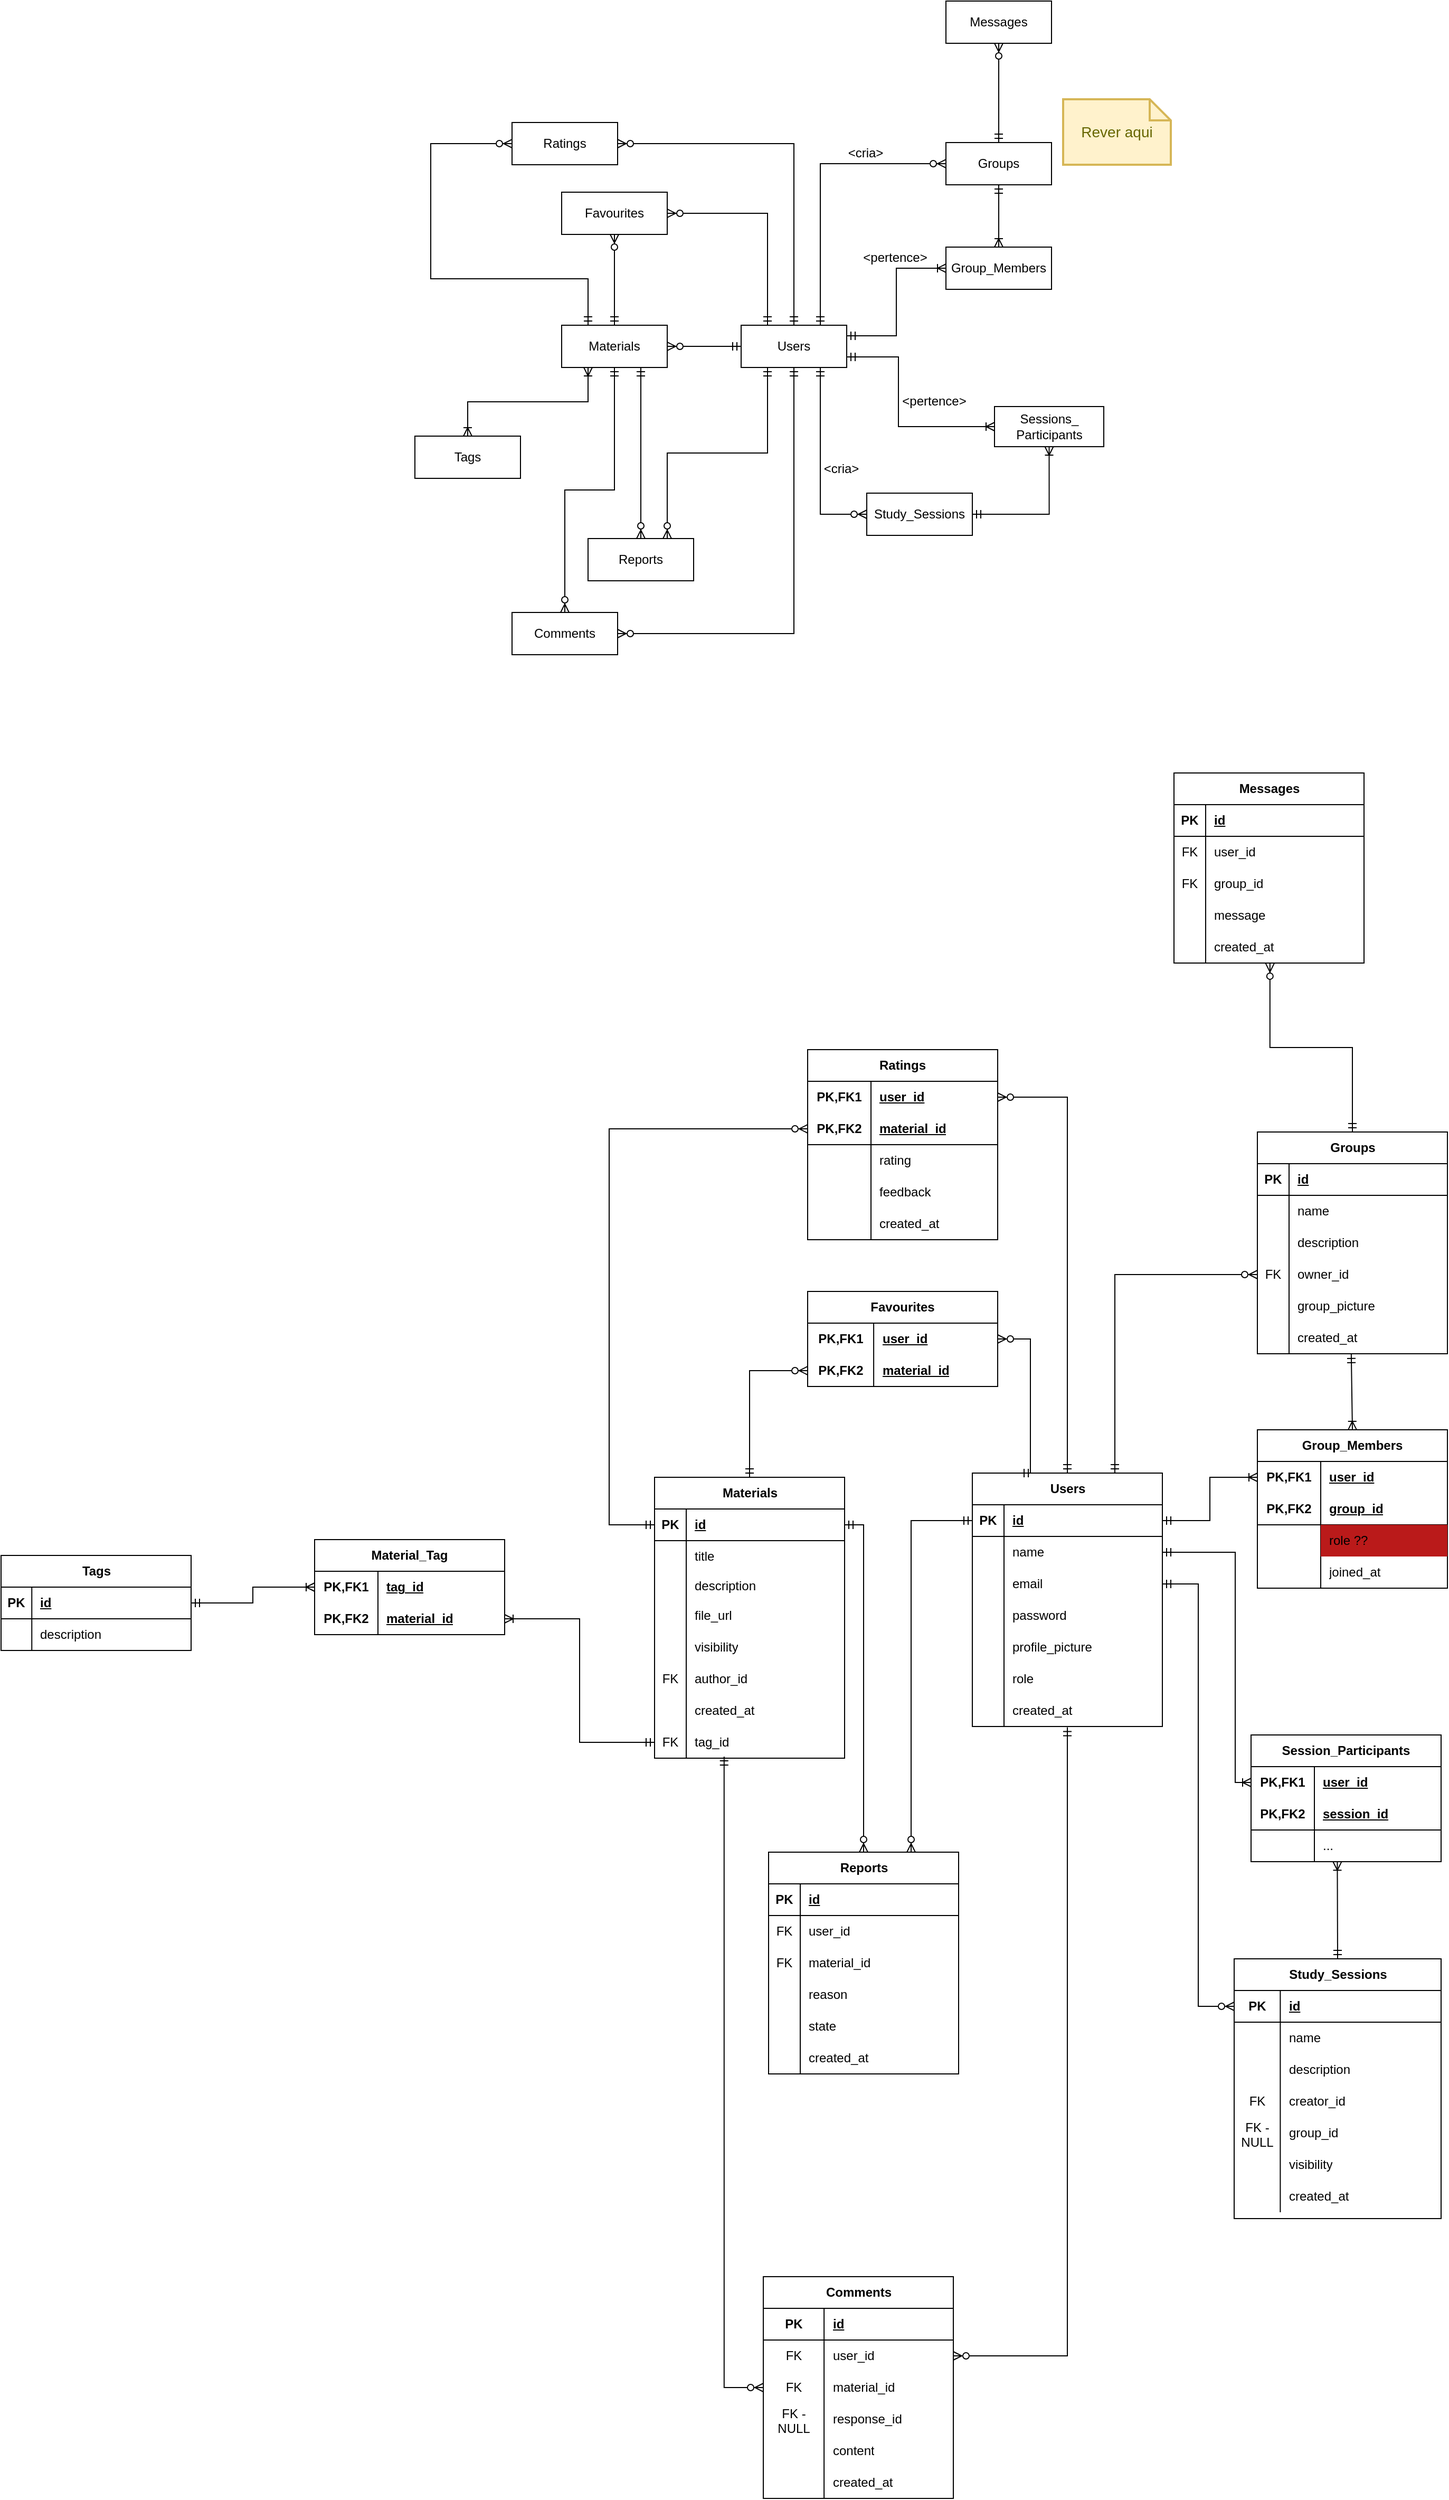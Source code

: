 <mxfile version="22.1.2" type="device">
  <diagram name="Página-1" id="BXjKHU6i_NFkCIAxkXsa">
    <mxGraphModel dx="3625" dy="2753" grid="0" gridSize="10" guides="1" tooltips="1" connect="1" arrows="1" fold="1" page="0" pageScale="1" pageWidth="827" pageHeight="1169" math="0" shadow="0">
      <root>
        <mxCell id="0" />
        <mxCell id="1" parent="0" />
        <mxCell id="q8Lr4Dt9qT4vP38lxmHz-1" value="Users" style="shape=table;startSize=30;container=1;collapsible=1;childLayout=tableLayout;fixedRows=1;rowLines=0;fontStyle=1;align=center;resizeLast=1;html=1;" parent="1" vertex="1">
          <mxGeometry x="607" y="494" width="180" height="240" as="geometry" />
        </mxCell>
        <mxCell id="q8Lr4Dt9qT4vP38lxmHz-2" value="" style="shape=tableRow;horizontal=0;startSize=0;swimlaneHead=0;swimlaneBody=0;fillColor=none;collapsible=0;dropTarget=0;points=[[0,0.5],[1,0.5]];portConstraint=eastwest;top=0;left=0;right=0;bottom=1;" parent="q8Lr4Dt9qT4vP38lxmHz-1" vertex="1">
          <mxGeometry y="30" width="180" height="30" as="geometry" />
        </mxCell>
        <mxCell id="q8Lr4Dt9qT4vP38lxmHz-3" value="PK" style="shape=partialRectangle;connectable=0;fillColor=none;top=0;left=0;bottom=0;right=0;fontStyle=1;overflow=hidden;whiteSpace=wrap;html=1;" parent="q8Lr4Dt9qT4vP38lxmHz-2" vertex="1">
          <mxGeometry width="30" height="30" as="geometry">
            <mxRectangle width="30" height="30" as="alternateBounds" />
          </mxGeometry>
        </mxCell>
        <mxCell id="q8Lr4Dt9qT4vP38lxmHz-4" value="id" style="shape=partialRectangle;connectable=0;fillColor=none;top=0;left=0;bottom=0;right=0;align=left;spacingLeft=6;fontStyle=5;overflow=hidden;whiteSpace=wrap;html=1;" parent="q8Lr4Dt9qT4vP38lxmHz-2" vertex="1">
          <mxGeometry x="30" width="150" height="30" as="geometry">
            <mxRectangle width="150" height="30" as="alternateBounds" />
          </mxGeometry>
        </mxCell>
        <mxCell id="q8Lr4Dt9qT4vP38lxmHz-5" value="" style="shape=tableRow;horizontal=0;startSize=0;swimlaneHead=0;swimlaneBody=0;fillColor=none;collapsible=0;dropTarget=0;points=[[0,0.5],[1,0.5]];portConstraint=eastwest;top=0;left=0;right=0;bottom=0;" parent="q8Lr4Dt9qT4vP38lxmHz-1" vertex="1">
          <mxGeometry y="60" width="180" height="30" as="geometry" />
        </mxCell>
        <mxCell id="q8Lr4Dt9qT4vP38lxmHz-6" value="" style="shape=partialRectangle;connectable=0;fillColor=none;top=0;left=0;bottom=0;right=0;editable=1;overflow=hidden;whiteSpace=wrap;html=1;" parent="q8Lr4Dt9qT4vP38lxmHz-5" vertex="1">
          <mxGeometry width="30" height="30" as="geometry">
            <mxRectangle width="30" height="30" as="alternateBounds" />
          </mxGeometry>
        </mxCell>
        <mxCell id="q8Lr4Dt9qT4vP38lxmHz-7" value="name" style="shape=partialRectangle;connectable=0;fillColor=none;top=0;left=0;bottom=0;right=0;align=left;spacingLeft=6;overflow=hidden;whiteSpace=wrap;html=1;" parent="q8Lr4Dt9qT4vP38lxmHz-5" vertex="1">
          <mxGeometry x="30" width="150" height="30" as="geometry">
            <mxRectangle width="150" height="30" as="alternateBounds" />
          </mxGeometry>
        </mxCell>
        <mxCell id="q8Lr4Dt9qT4vP38lxmHz-8" value="" style="shape=tableRow;horizontal=0;startSize=0;swimlaneHead=0;swimlaneBody=0;fillColor=none;collapsible=0;dropTarget=0;points=[[0,0.5],[1,0.5]];portConstraint=eastwest;top=0;left=0;right=0;bottom=0;" parent="q8Lr4Dt9qT4vP38lxmHz-1" vertex="1">
          <mxGeometry y="90" width="180" height="30" as="geometry" />
        </mxCell>
        <mxCell id="q8Lr4Dt9qT4vP38lxmHz-9" value="" style="shape=partialRectangle;connectable=0;fillColor=none;top=0;left=0;bottom=0;right=0;editable=1;overflow=hidden;whiteSpace=wrap;html=1;" parent="q8Lr4Dt9qT4vP38lxmHz-8" vertex="1">
          <mxGeometry width="30" height="30" as="geometry">
            <mxRectangle width="30" height="30" as="alternateBounds" />
          </mxGeometry>
        </mxCell>
        <mxCell id="q8Lr4Dt9qT4vP38lxmHz-10" value="email" style="shape=partialRectangle;connectable=0;fillColor=none;top=0;left=0;bottom=0;right=0;align=left;spacingLeft=6;overflow=hidden;whiteSpace=wrap;html=1;" parent="q8Lr4Dt9qT4vP38lxmHz-8" vertex="1">
          <mxGeometry x="30" width="150" height="30" as="geometry">
            <mxRectangle width="150" height="30" as="alternateBounds" />
          </mxGeometry>
        </mxCell>
        <mxCell id="q8Lr4Dt9qT4vP38lxmHz-11" value="" style="shape=tableRow;horizontal=0;startSize=0;swimlaneHead=0;swimlaneBody=0;fillColor=none;collapsible=0;dropTarget=0;points=[[0,0.5],[1,0.5]];portConstraint=eastwest;top=0;left=0;right=0;bottom=0;" parent="q8Lr4Dt9qT4vP38lxmHz-1" vertex="1">
          <mxGeometry y="120" width="180" height="30" as="geometry" />
        </mxCell>
        <mxCell id="q8Lr4Dt9qT4vP38lxmHz-12" value="" style="shape=partialRectangle;connectable=0;fillColor=none;top=0;left=0;bottom=0;right=0;editable=1;overflow=hidden;whiteSpace=wrap;html=1;" parent="q8Lr4Dt9qT4vP38lxmHz-11" vertex="1">
          <mxGeometry width="30" height="30" as="geometry">
            <mxRectangle width="30" height="30" as="alternateBounds" />
          </mxGeometry>
        </mxCell>
        <mxCell id="q8Lr4Dt9qT4vP38lxmHz-13" value="password" style="shape=partialRectangle;connectable=0;fillColor=none;top=0;left=0;bottom=0;right=0;align=left;spacingLeft=6;overflow=hidden;whiteSpace=wrap;html=1;" parent="q8Lr4Dt9qT4vP38lxmHz-11" vertex="1">
          <mxGeometry x="30" width="150" height="30" as="geometry">
            <mxRectangle width="150" height="30" as="alternateBounds" />
          </mxGeometry>
        </mxCell>
        <mxCell id="q8Lr4Dt9qT4vP38lxmHz-14" value="" style="shape=tableRow;horizontal=0;startSize=0;swimlaneHead=0;swimlaneBody=0;fillColor=none;collapsible=0;dropTarget=0;points=[[0,0.5],[1,0.5]];portConstraint=eastwest;top=0;left=0;right=0;bottom=0;" parent="q8Lr4Dt9qT4vP38lxmHz-1" vertex="1">
          <mxGeometry y="150" width="180" height="30" as="geometry" />
        </mxCell>
        <mxCell id="q8Lr4Dt9qT4vP38lxmHz-15" value="" style="shape=partialRectangle;connectable=0;fillColor=none;top=0;left=0;bottom=0;right=0;editable=1;overflow=hidden;whiteSpace=wrap;html=1;" parent="q8Lr4Dt9qT4vP38lxmHz-14" vertex="1">
          <mxGeometry width="30" height="30" as="geometry">
            <mxRectangle width="30" height="30" as="alternateBounds" />
          </mxGeometry>
        </mxCell>
        <mxCell id="q8Lr4Dt9qT4vP38lxmHz-16" value="profile_picture" style="shape=partialRectangle;connectable=0;fillColor=none;top=0;left=0;bottom=0;right=0;align=left;spacingLeft=6;overflow=hidden;whiteSpace=wrap;html=1;" parent="q8Lr4Dt9qT4vP38lxmHz-14" vertex="1">
          <mxGeometry x="30" width="150" height="30" as="geometry">
            <mxRectangle width="150" height="30" as="alternateBounds" />
          </mxGeometry>
        </mxCell>
        <mxCell id="q8Lr4Dt9qT4vP38lxmHz-17" value="" style="shape=tableRow;horizontal=0;startSize=0;swimlaneHead=0;swimlaneBody=0;fillColor=none;collapsible=0;dropTarget=0;points=[[0,0.5],[1,0.5]];portConstraint=eastwest;top=0;left=0;right=0;bottom=0;" parent="q8Lr4Dt9qT4vP38lxmHz-1" vertex="1">
          <mxGeometry y="180" width="180" height="30" as="geometry" />
        </mxCell>
        <mxCell id="q8Lr4Dt9qT4vP38lxmHz-18" value="" style="shape=partialRectangle;connectable=0;fillColor=none;top=0;left=0;bottom=0;right=0;editable=1;overflow=hidden;whiteSpace=wrap;html=1;" parent="q8Lr4Dt9qT4vP38lxmHz-17" vertex="1">
          <mxGeometry width="30" height="30" as="geometry">
            <mxRectangle width="30" height="30" as="alternateBounds" />
          </mxGeometry>
        </mxCell>
        <mxCell id="q8Lr4Dt9qT4vP38lxmHz-19" value="role" style="shape=partialRectangle;connectable=0;fillColor=none;top=0;left=0;bottom=0;right=0;align=left;spacingLeft=6;overflow=hidden;whiteSpace=wrap;html=1;" parent="q8Lr4Dt9qT4vP38lxmHz-17" vertex="1">
          <mxGeometry x="30" width="150" height="30" as="geometry">
            <mxRectangle width="150" height="30" as="alternateBounds" />
          </mxGeometry>
        </mxCell>
        <mxCell id="q8Lr4Dt9qT4vP38lxmHz-20" value="" style="shape=tableRow;horizontal=0;startSize=0;swimlaneHead=0;swimlaneBody=0;fillColor=none;collapsible=0;dropTarget=0;points=[[0,0.5],[1,0.5]];portConstraint=eastwest;top=0;left=0;right=0;bottom=0;" parent="q8Lr4Dt9qT4vP38lxmHz-1" vertex="1">
          <mxGeometry y="210" width="180" height="30" as="geometry" />
        </mxCell>
        <mxCell id="q8Lr4Dt9qT4vP38lxmHz-21" value="" style="shape=partialRectangle;connectable=0;fillColor=none;top=0;left=0;bottom=0;right=0;editable=1;overflow=hidden;whiteSpace=wrap;html=1;" parent="q8Lr4Dt9qT4vP38lxmHz-20" vertex="1">
          <mxGeometry width="30" height="30" as="geometry">
            <mxRectangle width="30" height="30" as="alternateBounds" />
          </mxGeometry>
        </mxCell>
        <mxCell id="q8Lr4Dt9qT4vP38lxmHz-22" value="created_at" style="shape=partialRectangle;connectable=0;fillColor=none;top=0;left=0;bottom=0;right=0;align=left;spacingLeft=6;overflow=hidden;whiteSpace=wrap;html=1;" parent="q8Lr4Dt9qT4vP38lxmHz-20" vertex="1">
          <mxGeometry x="30" width="150" height="30" as="geometry">
            <mxRectangle width="150" height="30" as="alternateBounds" />
          </mxGeometry>
        </mxCell>
        <mxCell id="q8Lr4Dt9qT4vP38lxmHz-23" value="Materials" style="shape=table;startSize=30;container=1;collapsible=1;childLayout=tableLayout;fixedRows=1;rowLines=0;fontStyle=1;align=center;resizeLast=1;html=1;" parent="1" vertex="1">
          <mxGeometry x="306" y="498" width="180" height="266" as="geometry" />
        </mxCell>
        <mxCell id="q8Lr4Dt9qT4vP38lxmHz-24" value="" style="shape=tableRow;horizontal=0;startSize=0;swimlaneHead=0;swimlaneBody=0;fillColor=none;collapsible=0;dropTarget=0;points=[[0,0.5],[1,0.5]];portConstraint=eastwest;top=0;left=0;right=0;bottom=1;" parent="q8Lr4Dt9qT4vP38lxmHz-23" vertex="1">
          <mxGeometry y="30" width="180" height="30" as="geometry" />
        </mxCell>
        <mxCell id="q8Lr4Dt9qT4vP38lxmHz-25" value="PK" style="shape=partialRectangle;connectable=0;fillColor=none;top=0;left=0;bottom=0;right=0;fontStyle=1;overflow=hidden;whiteSpace=wrap;html=1;" parent="q8Lr4Dt9qT4vP38lxmHz-24" vertex="1">
          <mxGeometry width="30" height="30" as="geometry">
            <mxRectangle width="30" height="30" as="alternateBounds" />
          </mxGeometry>
        </mxCell>
        <mxCell id="q8Lr4Dt9qT4vP38lxmHz-26" value="id" style="shape=partialRectangle;connectable=0;fillColor=none;top=0;left=0;bottom=0;right=0;align=left;spacingLeft=6;fontStyle=5;overflow=hidden;whiteSpace=wrap;html=1;" parent="q8Lr4Dt9qT4vP38lxmHz-24" vertex="1">
          <mxGeometry x="30" width="150" height="30" as="geometry">
            <mxRectangle width="150" height="30" as="alternateBounds" />
          </mxGeometry>
        </mxCell>
        <mxCell id="q8Lr4Dt9qT4vP38lxmHz-27" value="" style="shape=tableRow;horizontal=0;startSize=0;swimlaneHead=0;swimlaneBody=0;fillColor=none;collapsible=0;dropTarget=0;points=[[0,0.5],[1,0.5]];portConstraint=eastwest;top=0;left=0;right=0;bottom=0;" parent="q8Lr4Dt9qT4vP38lxmHz-23" vertex="1">
          <mxGeometry y="60" width="180" height="30" as="geometry" />
        </mxCell>
        <mxCell id="q8Lr4Dt9qT4vP38lxmHz-28" value="" style="shape=partialRectangle;connectable=0;fillColor=none;top=0;left=0;bottom=0;right=0;editable=1;overflow=hidden;whiteSpace=wrap;html=1;" parent="q8Lr4Dt9qT4vP38lxmHz-27" vertex="1">
          <mxGeometry width="30" height="30" as="geometry">
            <mxRectangle width="30" height="30" as="alternateBounds" />
          </mxGeometry>
        </mxCell>
        <mxCell id="q8Lr4Dt9qT4vP38lxmHz-29" value="title" style="shape=partialRectangle;connectable=0;fillColor=none;top=0;left=0;bottom=0;right=0;align=left;spacingLeft=6;overflow=hidden;whiteSpace=wrap;html=1;" parent="q8Lr4Dt9qT4vP38lxmHz-27" vertex="1">
          <mxGeometry x="30" width="150" height="30" as="geometry">
            <mxRectangle width="150" height="30" as="alternateBounds" />
          </mxGeometry>
        </mxCell>
        <mxCell id="q8Lr4Dt9qT4vP38lxmHz-30" value="" style="shape=tableRow;horizontal=0;startSize=0;swimlaneHead=0;swimlaneBody=0;fillColor=none;collapsible=0;dropTarget=0;points=[[0,0.5],[1,0.5]];portConstraint=eastwest;top=0;left=0;right=0;bottom=0;" parent="q8Lr4Dt9qT4vP38lxmHz-23" vertex="1">
          <mxGeometry y="90" width="180" height="26" as="geometry" />
        </mxCell>
        <mxCell id="q8Lr4Dt9qT4vP38lxmHz-31" value="" style="shape=partialRectangle;connectable=0;fillColor=none;top=0;left=0;bottom=0;right=0;editable=1;overflow=hidden;whiteSpace=wrap;html=1;" parent="q8Lr4Dt9qT4vP38lxmHz-30" vertex="1">
          <mxGeometry width="30" height="26" as="geometry">
            <mxRectangle width="30" height="26" as="alternateBounds" />
          </mxGeometry>
        </mxCell>
        <mxCell id="q8Lr4Dt9qT4vP38lxmHz-32" value="description" style="shape=partialRectangle;connectable=0;fillColor=none;top=0;left=0;bottom=0;right=0;align=left;spacingLeft=6;overflow=hidden;whiteSpace=wrap;html=1;" parent="q8Lr4Dt9qT4vP38lxmHz-30" vertex="1">
          <mxGeometry x="30" width="150" height="26" as="geometry">
            <mxRectangle width="150" height="26" as="alternateBounds" />
          </mxGeometry>
        </mxCell>
        <mxCell id="q8Lr4Dt9qT4vP38lxmHz-33" value="" style="shape=tableRow;horizontal=0;startSize=0;swimlaneHead=0;swimlaneBody=0;fillColor=none;collapsible=0;dropTarget=0;points=[[0,0.5],[1,0.5]];portConstraint=eastwest;top=0;left=0;right=0;bottom=0;" parent="q8Lr4Dt9qT4vP38lxmHz-23" vertex="1">
          <mxGeometry y="116" width="180" height="30" as="geometry" />
        </mxCell>
        <mxCell id="q8Lr4Dt9qT4vP38lxmHz-34" value="" style="shape=partialRectangle;connectable=0;fillColor=none;top=0;left=0;bottom=0;right=0;editable=1;overflow=hidden;whiteSpace=wrap;html=1;" parent="q8Lr4Dt9qT4vP38lxmHz-33" vertex="1">
          <mxGeometry width="30" height="30" as="geometry">
            <mxRectangle width="30" height="30" as="alternateBounds" />
          </mxGeometry>
        </mxCell>
        <mxCell id="q8Lr4Dt9qT4vP38lxmHz-35" value="file_url" style="shape=partialRectangle;connectable=0;fillColor=none;top=0;left=0;bottom=0;right=0;align=left;spacingLeft=6;overflow=hidden;whiteSpace=wrap;html=1;" parent="q8Lr4Dt9qT4vP38lxmHz-33" vertex="1">
          <mxGeometry x="30" width="150" height="30" as="geometry">
            <mxRectangle width="150" height="30" as="alternateBounds" />
          </mxGeometry>
        </mxCell>
        <mxCell id="q8Lr4Dt9qT4vP38lxmHz-36" value="" style="shape=tableRow;horizontal=0;startSize=0;swimlaneHead=0;swimlaneBody=0;fillColor=none;collapsible=0;dropTarget=0;points=[[0,0.5],[1,0.5]];portConstraint=eastwest;top=0;left=0;right=0;bottom=0;" parent="q8Lr4Dt9qT4vP38lxmHz-23" vertex="1">
          <mxGeometry y="146" width="180" height="30" as="geometry" />
        </mxCell>
        <mxCell id="q8Lr4Dt9qT4vP38lxmHz-37" value="" style="shape=partialRectangle;connectable=0;fillColor=none;top=0;left=0;bottom=0;right=0;editable=1;overflow=hidden;whiteSpace=wrap;html=1;" parent="q8Lr4Dt9qT4vP38lxmHz-36" vertex="1">
          <mxGeometry width="30" height="30" as="geometry">
            <mxRectangle width="30" height="30" as="alternateBounds" />
          </mxGeometry>
        </mxCell>
        <mxCell id="q8Lr4Dt9qT4vP38lxmHz-38" value="visibility" style="shape=partialRectangle;connectable=0;fillColor=none;top=0;left=0;bottom=0;right=0;align=left;spacingLeft=6;overflow=hidden;whiteSpace=wrap;html=1;" parent="q8Lr4Dt9qT4vP38lxmHz-36" vertex="1">
          <mxGeometry x="30" width="150" height="30" as="geometry">
            <mxRectangle width="150" height="30" as="alternateBounds" />
          </mxGeometry>
        </mxCell>
        <mxCell id="q8Lr4Dt9qT4vP38lxmHz-39" value="" style="shape=tableRow;horizontal=0;startSize=0;swimlaneHead=0;swimlaneBody=0;fillColor=none;collapsible=0;dropTarget=0;points=[[0,0.5],[1,0.5]];portConstraint=eastwest;top=0;left=0;right=0;bottom=0;" parent="q8Lr4Dt9qT4vP38lxmHz-23" vertex="1">
          <mxGeometry y="176" width="180" height="30" as="geometry" />
        </mxCell>
        <mxCell id="q8Lr4Dt9qT4vP38lxmHz-40" value="FK" style="shape=partialRectangle;connectable=0;fillColor=none;top=0;left=0;bottom=0;right=0;editable=1;overflow=hidden;whiteSpace=wrap;html=1;" parent="q8Lr4Dt9qT4vP38lxmHz-39" vertex="1">
          <mxGeometry width="30" height="30" as="geometry">
            <mxRectangle width="30" height="30" as="alternateBounds" />
          </mxGeometry>
        </mxCell>
        <mxCell id="q8Lr4Dt9qT4vP38lxmHz-41" value="author_id" style="shape=partialRectangle;connectable=0;fillColor=none;top=0;left=0;bottom=0;right=0;align=left;spacingLeft=6;overflow=hidden;whiteSpace=wrap;html=1;" parent="q8Lr4Dt9qT4vP38lxmHz-39" vertex="1">
          <mxGeometry x="30" width="150" height="30" as="geometry">
            <mxRectangle width="150" height="30" as="alternateBounds" />
          </mxGeometry>
        </mxCell>
        <mxCell id="q8Lr4Dt9qT4vP38lxmHz-45" value="" style="shape=tableRow;horizontal=0;startSize=0;swimlaneHead=0;swimlaneBody=0;fillColor=none;collapsible=0;dropTarget=0;points=[[0,0.5],[1,0.5]];portConstraint=eastwest;top=0;left=0;right=0;bottom=0;" parent="q8Lr4Dt9qT4vP38lxmHz-23" vertex="1">
          <mxGeometry y="206" width="180" height="30" as="geometry" />
        </mxCell>
        <mxCell id="q8Lr4Dt9qT4vP38lxmHz-46" value="" style="shape=partialRectangle;connectable=0;fillColor=none;top=0;left=0;bottom=0;right=0;editable=1;overflow=hidden;whiteSpace=wrap;html=1;" parent="q8Lr4Dt9qT4vP38lxmHz-45" vertex="1">
          <mxGeometry width="30" height="30" as="geometry">
            <mxRectangle width="30" height="30" as="alternateBounds" />
          </mxGeometry>
        </mxCell>
        <mxCell id="q8Lr4Dt9qT4vP38lxmHz-47" value="created_at" style="shape=partialRectangle;connectable=0;fillColor=none;top=0;left=0;bottom=0;right=0;align=left;spacingLeft=6;overflow=hidden;whiteSpace=wrap;html=1;" parent="q8Lr4Dt9qT4vP38lxmHz-45" vertex="1">
          <mxGeometry x="30" width="150" height="30" as="geometry">
            <mxRectangle width="150" height="30" as="alternateBounds" />
          </mxGeometry>
        </mxCell>
        <mxCell id="0Xj7_six8wJpvFBwQjBt-155" value="" style="shape=tableRow;horizontal=0;startSize=0;swimlaneHead=0;swimlaneBody=0;fillColor=none;collapsible=0;dropTarget=0;points=[[0,0.5],[1,0.5]];portConstraint=eastwest;top=0;left=0;right=0;bottom=0;" vertex="1" parent="q8Lr4Dt9qT4vP38lxmHz-23">
          <mxGeometry y="236" width="180" height="30" as="geometry" />
        </mxCell>
        <mxCell id="0Xj7_six8wJpvFBwQjBt-156" value="FK" style="shape=partialRectangle;connectable=0;fillColor=none;top=0;left=0;bottom=0;right=0;editable=1;overflow=hidden;whiteSpace=wrap;html=1;" vertex="1" parent="0Xj7_six8wJpvFBwQjBt-155">
          <mxGeometry width="30" height="30" as="geometry">
            <mxRectangle width="30" height="30" as="alternateBounds" />
          </mxGeometry>
        </mxCell>
        <mxCell id="0Xj7_six8wJpvFBwQjBt-157" value="tag_id" style="shape=partialRectangle;connectable=0;fillColor=none;top=0;left=0;bottom=0;right=0;align=left;spacingLeft=6;overflow=hidden;whiteSpace=wrap;html=1;" vertex="1" parent="0Xj7_six8wJpvFBwQjBt-155">
          <mxGeometry x="30" width="150" height="30" as="geometry">
            <mxRectangle width="150" height="30" as="alternateBounds" />
          </mxGeometry>
        </mxCell>
        <mxCell id="q8Lr4Dt9qT4vP38lxmHz-73" value="Favourites" style="shape=table;startSize=30;container=1;collapsible=1;childLayout=tableLayout;fixedRows=1;rowLines=0;fontStyle=1;align=center;resizeLast=1;html=1;whiteSpace=wrap;" parent="1" vertex="1">
          <mxGeometry x="451" y="322" width="180" height="90" as="geometry" />
        </mxCell>
        <mxCell id="q8Lr4Dt9qT4vP38lxmHz-74" value="" style="shape=tableRow;horizontal=0;startSize=0;swimlaneHead=0;swimlaneBody=0;fillColor=none;collapsible=0;dropTarget=0;points=[[0,0.5],[1,0.5]];portConstraint=eastwest;top=0;left=0;right=0;bottom=0;html=1;" parent="q8Lr4Dt9qT4vP38lxmHz-73" vertex="1">
          <mxGeometry y="30" width="180" height="30" as="geometry" />
        </mxCell>
        <mxCell id="q8Lr4Dt9qT4vP38lxmHz-75" value="PK,FK1" style="shape=partialRectangle;connectable=0;fillColor=none;top=0;left=0;bottom=0;right=0;fontStyle=1;overflow=hidden;html=1;whiteSpace=wrap;" parent="q8Lr4Dt9qT4vP38lxmHz-74" vertex="1">
          <mxGeometry width="62.55" height="30" as="geometry">
            <mxRectangle width="62.55" height="30" as="alternateBounds" />
          </mxGeometry>
        </mxCell>
        <mxCell id="q8Lr4Dt9qT4vP38lxmHz-76" value="user_id" style="shape=partialRectangle;connectable=0;fillColor=none;top=0;left=0;bottom=0;right=0;align=left;spacingLeft=6;fontStyle=5;overflow=hidden;html=1;whiteSpace=wrap;" parent="q8Lr4Dt9qT4vP38lxmHz-74" vertex="1">
          <mxGeometry x="62.55" width="117.45" height="30" as="geometry">
            <mxRectangle width="117.45" height="30" as="alternateBounds" />
          </mxGeometry>
        </mxCell>
        <mxCell id="q8Lr4Dt9qT4vP38lxmHz-77" value="" style="shape=tableRow;horizontal=0;startSize=0;swimlaneHead=0;swimlaneBody=0;fillColor=none;collapsible=0;dropTarget=0;points=[[0,0.5],[1,0.5]];portConstraint=eastwest;top=0;left=0;right=0;bottom=1;html=1;" parent="q8Lr4Dt9qT4vP38lxmHz-73" vertex="1">
          <mxGeometry y="60" width="180" height="30" as="geometry" />
        </mxCell>
        <mxCell id="q8Lr4Dt9qT4vP38lxmHz-78" value="PK,FK2" style="shape=partialRectangle;connectable=0;fillColor=none;top=0;left=0;bottom=0;right=0;fontStyle=1;overflow=hidden;html=1;whiteSpace=wrap;" parent="q8Lr4Dt9qT4vP38lxmHz-77" vertex="1">
          <mxGeometry width="62.55" height="30" as="geometry">
            <mxRectangle width="62.55" height="30" as="alternateBounds" />
          </mxGeometry>
        </mxCell>
        <mxCell id="q8Lr4Dt9qT4vP38lxmHz-79" value="material_id" style="shape=partialRectangle;connectable=0;fillColor=none;top=0;left=0;bottom=0;right=0;align=left;spacingLeft=6;fontStyle=5;overflow=hidden;html=1;whiteSpace=wrap;" parent="q8Lr4Dt9qT4vP38lxmHz-77" vertex="1">
          <mxGeometry x="62.55" width="117.45" height="30" as="geometry">
            <mxRectangle width="117.45" height="30" as="alternateBounds" />
          </mxGeometry>
        </mxCell>
        <mxCell id="q8Lr4Dt9qT4vP38lxmHz-108" value="Ratings" style="shape=table;startSize=30;container=1;collapsible=1;childLayout=tableLayout;fixedRows=1;rowLines=0;fontStyle=1;align=center;resizeLast=1;html=1;whiteSpace=wrap;" parent="1" vertex="1">
          <mxGeometry x="451" y="93" width="180" height="180" as="geometry" />
        </mxCell>
        <mxCell id="q8Lr4Dt9qT4vP38lxmHz-109" value="" style="shape=tableRow;horizontal=0;startSize=0;swimlaneHead=0;swimlaneBody=0;fillColor=none;collapsible=0;dropTarget=0;points=[[0,0.5],[1,0.5]];portConstraint=eastwest;top=0;left=0;right=0;bottom=0;html=1;" parent="q8Lr4Dt9qT4vP38lxmHz-108" vertex="1">
          <mxGeometry y="30" width="180" height="30" as="geometry" />
        </mxCell>
        <mxCell id="q8Lr4Dt9qT4vP38lxmHz-110" value="PK,FK1" style="shape=partialRectangle;connectable=0;fillColor=none;top=0;left=0;bottom=0;right=0;fontStyle=1;overflow=hidden;html=1;whiteSpace=wrap;" parent="q8Lr4Dt9qT4vP38lxmHz-109" vertex="1">
          <mxGeometry width="60" height="30" as="geometry">
            <mxRectangle width="60" height="30" as="alternateBounds" />
          </mxGeometry>
        </mxCell>
        <mxCell id="q8Lr4Dt9qT4vP38lxmHz-111" value="user_id" style="shape=partialRectangle;connectable=0;fillColor=none;top=0;left=0;bottom=0;right=0;align=left;spacingLeft=6;fontStyle=5;overflow=hidden;html=1;whiteSpace=wrap;" parent="q8Lr4Dt9qT4vP38lxmHz-109" vertex="1">
          <mxGeometry x="60" width="120" height="30" as="geometry">
            <mxRectangle width="120" height="30" as="alternateBounds" />
          </mxGeometry>
        </mxCell>
        <mxCell id="q8Lr4Dt9qT4vP38lxmHz-112" value="" style="shape=tableRow;horizontal=0;startSize=0;swimlaneHead=0;swimlaneBody=0;fillColor=none;collapsible=0;dropTarget=0;points=[[0,0.5],[1,0.5]];portConstraint=eastwest;top=0;left=0;right=0;bottom=1;html=1;" parent="q8Lr4Dt9qT4vP38lxmHz-108" vertex="1">
          <mxGeometry y="60" width="180" height="30" as="geometry" />
        </mxCell>
        <mxCell id="q8Lr4Dt9qT4vP38lxmHz-113" value="PK,FK2" style="shape=partialRectangle;connectable=0;fillColor=none;top=0;left=0;bottom=0;right=0;fontStyle=1;overflow=hidden;html=1;whiteSpace=wrap;" parent="q8Lr4Dt9qT4vP38lxmHz-112" vertex="1">
          <mxGeometry width="60" height="30" as="geometry">
            <mxRectangle width="60" height="30" as="alternateBounds" />
          </mxGeometry>
        </mxCell>
        <mxCell id="q8Lr4Dt9qT4vP38lxmHz-114" value="material_id" style="shape=partialRectangle;connectable=0;fillColor=none;top=0;left=0;bottom=0;right=0;align=left;spacingLeft=6;fontStyle=5;overflow=hidden;html=1;whiteSpace=wrap;" parent="q8Lr4Dt9qT4vP38lxmHz-112" vertex="1">
          <mxGeometry x="60" width="120" height="30" as="geometry">
            <mxRectangle width="120" height="30" as="alternateBounds" />
          </mxGeometry>
        </mxCell>
        <mxCell id="q8Lr4Dt9qT4vP38lxmHz-115" value="" style="shape=tableRow;horizontal=0;startSize=0;swimlaneHead=0;swimlaneBody=0;fillColor=none;collapsible=0;dropTarget=0;points=[[0,0.5],[1,0.5]];portConstraint=eastwest;top=0;left=0;right=0;bottom=0;html=1;" parent="q8Lr4Dt9qT4vP38lxmHz-108" vertex="1">
          <mxGeometry y="90" width="180" height="30" as="geometry" />
        </mxCell>
        <mxCell id="q8Lr4Dt9qT4vP38lxmHz-116" value="" style="shape=partialRectangle;connectable=0;fillColor=none;top=0;left=0;bottom=0;right=0;editable=1;overflow=hidden;html=1;whiteSpace=wrap;" parent="q8Lr4Dt9qT4vP38lxmHz-115" vertex="1">
          <mxGeometry width="60" height="30" as="geometry">
            <mxRectangle width="60" height="30" as="alternateBounds" />
          </mxGeometry>
        </mxCell>
        <mxCell id="q8Lr4Dt9qT4vP38lxmHz-117" value="rating" style="shape=partialRectangle;connectable=0;fillColor=none;top=0;left=0;bottom=0;right=0;align=left;spacingLeft=6;overflow=hidden;html=1;whiteSpace=wrap;" parent="q8Lr4Dt9qT4vP38lxmHz-115" vertex="1">
          <mxGeometry x="60" width="120" height="30" as="geometry">
            <mxRectangle width="120" height="30" as="alternateBounds" />
          </mxGeometry>
        </mxCell>
        <mxCell id="q8Lr4Dt9qT4vP38lxmHz-118" value="" style="shape=tableRow;horizontal=0;startSize=0;swimlaneHead=0;swimlaneBody=0;fillColor=none;collapsible=0;dropTarget=0;points=[[0,0.5],[1,0.5]];portConstraint=eastwest;top=0;left=0;right=0;bottom=0;html=1;" parent="q8Lr4Dt9qT4vP38lxmHz-108" vertex="1">
          <mxGeometry y="120" width="180" height="30" as="geometry" />
        </mxCell>
        <mxCell id="q8Lr4Dt9qT4vP38lxmHz-119" value="" style="shape=partialRectangle;connectable=0;fillColor=none;top=0;left=0;bottom=0;right=0;editable=1;overflow=hidden;html=1;whiteSpace=wrap;" parent="q8Lr4Dt9qT4vP38lxmHz-118" vertex="1">
          <mxGeometry width="60" height="30" as="geometry">
            <mxRectangle width="60" height="30" as="alternateBounds" />
          </mxGeometry>
        </mxCell>
        <mxCell id="q8Lr4Dt9qT4vP38lxmHz-120" value="feedback" style="shape=partialRectangle;connectable=0;fillColor=none;top=0;left=0;bottom=0;right=0;align=left;spacingLeft=6;overflow=hidden;html=1;whiteSpace=wrap;" parent="q8Lr4Dt9qT4vP38lxmHz-118" vertex="1">
          <mxGeometry x="60" width="120" height="30" as="geometry">
            <mxRectangle width="120" height="30" as="alternateBounds" />
          </mxGeometry>
        </mxCell>
        <mxCell id="q8Lr4Dt9qT4vP38lxmHz-121" value="" style="shape=tableRow;horizontal=0;startSize=0;swimlaneHead=0;swimlaneBody=0;fillColor=none;collapsible=0;dropTarget=0;points=[[0,0.5],[1,0.5]];portConstraint=eastwest;top=0;left=0;right=0;bottom=0;html=1;" parent="q8Lr4Dt9qT4vP38lxmHz-108" vertex="1">
          <mxGeometry y="150" width="180" height="30" as="geometry" />
        </mxCell>
        <mxCell id="q8Lr4Dt9qT4vP38lxmHz-122" value="" style="shape=partialRectangle;connectable=0;fillColor=none;top=0;left=0;bottom=0;right=0;editable=1;overflow=hidden;html=1;whiteSpace=wrap;" parent="q8Lr4Dt9qT4vP38lxmHz-121" vertex="1">
          <mxGeometry width="60" height="30" as="geometry">
            <mxRectangle width="60" height="30" as="alternateBounds" />
          </mxGeometry>
        </mxCell>
        <mxCell id="q8Lr4Dt9qT4vP38lxmHz-123" value="created_at" style="shape=partialRectangle;connectable=0;fillColor=none;top=0;left=0;bottom=0;right=0;align=left;spacingLeft=6;overflow=hidden;html=1;whiteSpace=wrap;" parent="q8Lr4Dt9qT4vP38lxmHz-121" vertex="1">
          <mxGeometry x="60" width="120" height="30" as="geometry">
            <mxRectangle width="120" height="30" as="alternateBounds" />
          </mxGeometry>
        </mxCell>
        <mxCell id="q8Lr4Dt9qT4vP38lxmHz-143" value="Reports" style="shape=table;startSize=30;container=1;collapsible=1;childLayout=tableLayout;fixedRows=1;rowLines=0;fontStyle=1;align=center;resizeLast=1;html=1;" parent="1" vertex="1">
          <mxGeometry x="414" y="853" width="180" height="210" as="geometry" />
        </mxCell>
        <mxCell id="q8Lr4Dt9qT4vP38lxmHz-144" value="" style="shape=tableRow;horizontal=0;startSize=0;swimlaneHead=0;swimlaneBody=0;fillColor=none;collapsible=0;dropTarget=0;points=[[0,0.5],[1,0.5]];portConstraint=eastwest;top=0;left=0;right=0;bottom=1;" parent="q8Lr4Dt9qT4vP38lxmHz-143" vertex="1">
          <mxGeometry y="30" width="180" height="30" as="geometry" />
        </mxCell>
        <mxCell id="q8Lr4Dt9qT4vP38lxmHz-145" value="PK" style="shape=partialRectangle;connectable=0;fillColor=none;top=0;left=0;bottom=0;right=0;fontStyle=1;overflow=hidden;whiteSpace=wrap;html=1;" parent="q8Lr4Dt9qT4vP38lxmHz-144" vertex="1">
          <mxGeometry width="30" height="30" as="geometry">
            <mxRectangle width="30" height="30" as="alternateBounds" />
          </mxGeometry>
        </mxCell>
        <mxCell id="q8Lr4Dt9qT4vP38lxmHz-146" value="id" style="shape=partialRectangle;connectable=0;fillColor=none;top=0;left=0;bottom=0;right=0;align=left;spacingLeft=6;fontStyle=5;overflow=hidden;whiteSpace=wrap;html=1;" parent="q8Lr4Dt9qT4vP38lxmHz-144" vertex="1">
          <mxGeometry x="30" width="150" height="30" as="geometry">
            <mxRectangle width="150" height="30" as="alternateBounds" />
          </mxGeometry>
        </mxCell>
        <mxCell id="q8Lr4Dt9qT4vP38lxmHz-147" value="" style="shape=tableRow;horizontal=0;startSize=0;swimlaneHead=0;swimlaneBody=0;fillColor=none;collapsible=0;dropTarget=0;points=[[0,0.5],[1,0.5]];portConstraint=eastwest;top=0;left=0;right=0;bottom=0;" parent="q8Lr4Dt9qT4vP38lxmHz-143" vertex="1">
          <mxGeometry y="60" width="180" height="30" as="geometry" />
        </mxCell>
        <mxCell id="q8Lr4Dt9qT4vP38lxmHz-148" value="FK" style="shape=partialRectangle;connectable=0;fillColor=none;top=0;left=0;bottom=0;right=0;editable=1;overflow=hidden;whiteSpace=wrap;html=1;" parent="q8Lr4Dt9qT4vP38lxmHz-147" vertex="1">
          <mxGeometry width="30" height="30" as="geometry">
            <mxRectangle width="30" height="30" as="alternateBounds" />
          </mxGeometry>
        </mxCell>
        <mxCell id="q8Lr4Dt9qT4vP38lxmHz-149" value="user_id" style="shape=partialRectangle;connectable=0;fillColor=none;top=0;left=0;bottom=0;right=0;align=left;spacingLeft=6;overflow=hidden;whiteSpace=wrap;html=1;" parent="q8Lr4Dt9qT4vP38lxmHz-147" vertex="1">
          <mxGeometry x="30" width="150" height="30" as="geometry">
            <mxRectangle width="150" height="30" as="alternateBounds" />
          </mxGeometry>
        </mxCell>
        <mxCell id="q8Lr4Dt9qT4vP38lxmHz-150" value="" style="shape=tableRow;horizontal=0;startSize=0;swimlaneHead=0;swimlaneBody=0;fillColor=none;collapsible=0;dropTarget=0;points=[[0,0.5],[1,0.5]];portConstraint=eastwest;top=0;left=0;right=0;bottom=0;" parent="q8Lr4Dt9qT4vP38lxmHz-143" vertex="1">
          <mxGeometry y="90" width="180" height="30" as="geometry" />
        </mxCell>
        <mxCell id="q8Lr4Dt9qT4vP38lxmHz-151" value="FK" style="shape=partialRectangle;connectable=0;fillColor=none;top=0;left=0;bottom=0;right=0;editable=1;overflow=hidden;whiteSpace=wrap;html=1;" parent="q8Lr4Dt9qT4vP38lxmHz-150" vertex="1">
          <mxGeometry width="30" height="30" as="geometry">
            <mxRectangle width="30" height="30" as="alternateBounds" />
          </mxGeometry>
        </mxCell>
        <mxCell id="q8Lr4Dt9qT4vP38lxmHz-152" value="material_id" style="shape=partialRectangle;connectable=0;fillColor=none;top=0;left=0;bottom=0;right=0;align=left;spacingLeft=6;overflow=hidden;whiteSpace=wrap;html=1;" parent="q8Lr4Dt9qT4vP38lxmHz-150" vertex="1">
          <mxGeometry x="30" width="150" height="30" as="geometry">
            <mxRectangle width="150" height="30" as="alternateBounds" />
          </mxGeometry>
        </mxCell>
        <mxCell id="q8Lr4Dt9qT4vP38lxmHz-153" value="" style="shape=tableRow;horizontal=0;startSize=0;swimlaneHead=0;swimlaneBody=0;fillColor=none;collapsible=0;dropTarget=0;points=[[0,0.5],[1,0.5]];portConstraint=eastwest;top=0;left=0;right=0;bottom=0;" parent="q8Lr4Dt9qT4vP38lxmHz-143" vertex="1">
          <mxGeometry y="120" width="180" height="30" as="geometry" />
        </mxCell>
        <mxCell id="q8Lr4Dt9qT4vP38lxmHz-154" value="" style="shape=partialRectangle;connectable=0;fillColor=none;top=0;left=0;bottom=0;right=0;editable=1;overflow=hidden;whiteSpace=wrap;html=1;" parent="q8Lr4Dt9qT4vP38lxmHz-153" vertex="1">
          <mxGeometry width="30" height="30" as="geometry">
            <mxRectangle width="30" height="30" as="alternateBounds" />
          </mxGeometry>
        </mxCell>
        <mxCell id="q8Lr4Dt9qT4vP38lxmHz-155" value="reason" style="shape=partialRectangle;connectable=0;fillColor=none;top=0;left=0;bottom=0;right=0;align=left;spacingLeft=6;overflow=hidden;whiteSpace=wrap;html=1;" parent="q8Lr4Dt9qT4vP38lxmHz-153" vertex="1">
          <mxGeometry x="30" width="150" height="30" as="geometry">
            <mxRectangle width="150" height="30" as="alternateBounds" />
          </mxGeometry>
        </mxCell>
        <mxCell id="q8Lr4Dt9qT4vP38lxmHz-156" value="" style="shape=tableRow;horizontal=0;startSize=0;swimlaneHead=0;swimlaneBody=0;fillColor=none;collapsible=0;dropTarget=0;points=[[0,0.5],[1,0.5]];portConstraint=eastwest;top=0;left=0;right=0;bottom=0;" parent="q8Lr4Dt9qT4vP38lxmHz-143" vertex="1">
          <mxGeometry y="150" width="180" height="30" as="geometry" />
        </mxCell>
        <mxCell id="q8Lr4Dt9qT4vP38lxmHz-157" value="" style="shape=partialRectangle;connectable=0;fillColor=none;top=0;left=0;bottom=0;right=0;editable=1;overflow=hidden;whiteSpace=wrap;html=1;" parent="q8Lr4Dt9qT4vP38lxmHz-156" vertex="1">
          <mxGeometry width="30" height="30" as="geometry">
            <mxRectangle width="30" height="30" as="alternateBounds" />
          </mxGeometry>
        </mxCell>
        <mxCell id="q8Lr4Dt9qT4vP38lxmHz-158" value="state" style="shape=partialRectangle;connectable=0;fillColor=none;top=0;left=0;bottom=0;right=0;align=left;spacingLeft=6;overflow=hidden;whiteSpace=wrap;html=1;" parent="q8Lr4Dt9qT4vP38lxmHz-156" vertex="1">
          <mxGeometry x="30" width="150" height="30" as="geometry">
            <mxRectangle width="150" height="30" as="alternateBounds" />
          </mxGeometry>
        </mxCell>
        <mxCell id="q8Lr4Dt9qT4vP38lxmHz-159" value="" style="shape=tableRow;horizontal=0;startSize=0;swimlaneHead=0;swimlaneBody=0;fillColor=none;collapsible=0;dropTarget=0;points=[[0,0.5],[1,0.5]];portConstraint=eastwest;top=0;left=0;right=0;bottom=0;" parent="q8Lr4Dt9qT4vP38lxmHz-143" vertex="1">
          <mxGeometry y="180" width="180" height="30" as="geometry" />
        </mxCell>
        <mxCell id="q8Lr4Dt9qT4vP38lxmHz-160" value="" style="shape=partialRectangle;connectable=0;fillColor=none;top=0;left=0;bottom=0;right=0;editable=1;overflow=hidden;whiteSpace=wrap;html=1;" parent="q8Lr4Dt9qT4vP38lxmHz-159" vertex="1">
          <mxGeometry width="30" height="30" as="geometry">
            <mxRectangle width="30" height="30" as="alternateBounds" />
          </mxGeometry>
        </mxCell>
        <mxCell id="q8Lr4Dt9qT4vP38lxmHz-161" value="created_at" style="shape=partialRectangle;connectable=0;fillColor=none;top=0;left=0;bottom=0;right=0;align=left;spacingLeft=6;overflow=hidden;whiteSpace=wrap;html=1;" parent="q8Lr4Dt9qT4vP38lxmHz-159" vertex="1">
          <mxGeometry x="30" width="150" height="30" as="geometry">
            <mxRectangle width="150" height="30" as="alternateBounds" />
          </mxGeometry>
        </mxCell>
        <mxCell id="q8Lr4Dt9qT4vP38lxmHz-165" value="Comments" style="shape=table;startSize=30;container=1;collapsible=1;childLayout=tableLayout;fixedRows=1;rowLines=0;fontStyle=1;align=center;resizeLast=1;html=1;" parent="1" vertex="1">
          <mxGeometry x="409" y="1255" width="180" height="210" as="geometry" />
        </mxCell>
        <mxCell id="q8Lr4Dt9qT4vP38lxmHz-166" value="" style="shape=tableRow;horizontal=0;startSize=0;swimlaneHead=0;swimlaneBody=0;fillColor=none;collapsible=0;dropTarget=0;points=[[0,0.5],[1,0.5]];portConstraint=eastwest;top=0;left=0;right=0;bottom=1;" parent="q8Lr4Dt9qT4vP38lxmHz-165" vertex="1">
          <mxGeometry y="30" width="180" height="30" as="geometry" />
        </mxCell>
        <mxCell id="q8Lr4Dt9qT4vP38lxmHz-167" value="PK" style="shape=partialRectangle;connectable=0;fillColor=none;top=0;left=0;bottom=0;right=0;fontStyle=1;overflow=hidden;whiteSpace=wrap;html=1;" parent="q8Lr4Dt9qT4vP38lxmHz-166" vertex="1">
          <mxGeometry width="57.55" height="30" as="geometry">
            <mxRectangle width="57.55" height="30" as="alternateBounds" />
          </mxGeometry>
        </mxCell>
        <mxCell id="q8Lr4Dt9qT4vP38lxmHz-168" value="id" style="shape=partialRectangle;connectable=0;fillColor=none;top=0;left=0;bottom=0;right=0;align=left;spacingLeft=6;fontStyle=5;overflow=hidden;whiteSpace=wrap;html=1;" parent="q8Lr4Dt9qT4vP38lxmHz-166" vertex="1">
          <mxGeometry x="57.55" width="122.45" height="30" as="geometry">
            <mxRectangle width="122.45" height="30" as="alternateBounds" />
          </mxGeometry>
        </mxCell>
        <mxCell id="q8Lr4Dt9qT4vP38lxmHz-169" value="" style="shape=tableRow;horizontal=0;startSize=0;swimlaneHead=0;swimlaneBody=0;fillColor=none;collapsible=0;dropTarget=0;points=[[0,0.5],[1,0.5]];portConstraint=eastwest;top=0;left=0;right=0;bottom=0;" parent="q8Lr4Dt9qT4vP38lxmHz-165" vertex="1">
          <mxGeometry y="60" width="180" height="30" as="geometry" />
        </mxCell>
        <mxCell id="q8Lr4Dt9qT4vP38lxmHz-170" value="FK" style="shape=partialRectangle;connectable=0;fillColor=none;top=0;left=0;bottom=0;right=0;editable=1;overflow=hidden;whiteSpace=wrap;html=1;" parent="q8Lr4Dt9qT4vP38lxmHz-169" vertex="1">
          <mxGeometry width="57.55" height="30" as="geometry">
            <mxRectangle width="57.55" height="30" as="alternateBounds" />
          </mxGeometry>
        </mxCell>
        <mxCell id="q8Lr4Dt9qT4vP38lxmHz-171" value="user_id" style="shape=partialRectangle;connectable=0;fillColor=none;top=0;left=0;bottom=0;right=0;align=left;spacingLeft=6;overflow=hidden;whiteSpace=wrap;html=1;" parent="q8Lr4Dt9qT4vP38lxmHz-169" vertex="1">
          <mxGeometry x="57.55" width="122.45" height="30" as="geometry">
            <mxRectangle width="122.45" height="30" as="alternateBounds" />
          </mxGeometry>
        </mxCell>
        <mxCell id="q8Lr4Dt9qT4vP38lxmHz-172" value="" style="shape=tableRow;horizontal=0;startSize=0;swimlaneHead=0;swimlaneBody=0;fillColor=none;collapsible=0;dropTarget=0;points=[[0,0.5],[1,0.5]];portConstraint=eastwest;top=0;left=0;right=0;bottom=0;" parent="q8Lr4Dt9qT4vP38lxmHz-165" vertex="1">
          <mxGeometry y="90" width="180" height="30" as="geometry" />
        </mxCell>
        <mxCell id="q8Lr4Dt9qT4vP38lxmHz-173" value="FK" style="shape=partialRectangle;connectable=0;fillColor=none;top=0;left=0;bottom=0;right=0;editable=1;overflow=hidden;whiteSpace=wrap;html=1;" parent="q8Lr4Dt9qT4vP38lxmHz-172" vertex="1">
          <mxGeometry width="57.55" height="30" as="geometry">
            <mxRectangle width="57.55" height="30" as="alternateBounds" />
          </mxGeometry>
        </mxCell>
        <mxCell id="q8Lr4Dt9qT4vP38lxmHz-174" value="material_id" style="shape=partialRectangle;connectable=0;fillColor=none;top=0;left=0;bottom=0;right=0;align=left;spacingLeft=6;overflow=hidden;whiteSpace=wrap;html=1;" parent="q8Lr4Dt9qT4vP38lxmHz-172" vertex="1">
          <mxGeometry x="57.55" width="122.45" height="30" as="geometry">
            <mxRectangle width="122.45" height="30" as="alternateBounds" />
          </mxGeometry>
        </mxCell>
        <mxCell id="q8Lr4Dt9qT4vP38lxmHz-175" value="" style="shape=tableRow;horizontal=0;startSize=0;swimlaneHead=0;swimlaneBody=0;fillColor=none;collapsible=0;dropTarget=0;points=[[0,0.5],[1,0.5]];portConstraint=eastwest;top=0;left=0;right=0;bottom=0;" parent="q8Lr4Dt9qT4vP38lxmHz-165" vertex="1">
          <mxGeometry y="120" width="180" height="30" as="geometry" />
        </mxCell>
        <mxCell id="q8Lr4Dt9qT4vP38lxmHz-176" value="FK - NULL" style="shape=partialRectangle;connectable=0;fillColor=none;top=0;left=0;bottom=0;right=0;editable=1;overflow=hidden;whiteSpace=wrap;html=1;" parent="q8Lr4Dt9qT4vP38lxmHz-175" vertex="1">
          <mxGeometry width="57.55" height="30" as="geometry">
            <mxRectangle width="57.55" height="30" as="alternateBounds" />
          </mxGeometry>
        </mxCell>
        <mxCell id="q8Lr4Dt9qT4vP38lxmHz-177" value="response_id&amp;nbsp;" style="shape=partialRectangle;connectable=0;fillColor=none;top=0;left=0;bottom=0;right=0;align=left;spacingLeft=6;overflow=hidden;whiteSpace=wrap;html=1;" parent="q8Lr4Dt9qT4vP38lxmHz-175" vertex="1">
          <mxGeometry x="57.55" width="122.45" height="30" as="geometry">
            <mxRectangle width="122.45" height="30" as="alternateBounds" />
          </mxGeometry>
        </mxCell>
        <mxCell id="q8Lr4Dt9qT4vP38lxmHz-178" value="" style="shape=tableRow;horizontal=0;startSize=0;swimlaneHead=0;swimlaneBody=0;fillColor=none;collapsible=0;dropTarget=0;points=[[0,0.5],[1,0.5]];portConstraint=eastwest;top=0;left=0;right=0;bottom=0;" parent="q8Lr4Dt9qT4vP38lxmHz-165" vertex="1">
          <mxGeometry y="150" width="180" height="30" as="geometry" />
        </mxCell>
        <mxCell id="q8Lr4Dt9qT4vP38lxmHz-179" value="" style="shape=partialRectangle;connectable=0;fillColor=none;top=0;left=0;bottom=0;right=0;editable=1;overflow=hidden;whiteSpace=wrap;html=1;" parent="q8Lr4Dt9qT4vP38lxmHz-178" vertex="1">
          <mxGeometry width="57.55" height="30" as="geometry">
            <mxRectangle width="57.55" height="30" as="alternateBounds" />
          </mxGeometry>
        </mxCell>
        <mxCell id="q8Lr4Dt9qT4vP38lxmHz-180" value="content" style="shape=partialRectangle;connectable=0;fillColor=none;top=0;left=0;bottom=0;right=0;align=left;spacingLeft=6;overflow=hidden;whiteSpace=wrap;html=1;" parent="q8Lr4Dt9qT4vP38lxmHz-178" vertex="1">
          <mxGeometry x="57.55" width="122.45" height="30" as="geometry">
            <mxRectangle width="122.45" height="30" as="alternateBounds" />
          </mxGeometry>
        </mxCell>
        <mxCell id="q8Lr4Dt9qT4vP38lxmHz-181" value="" style="shape=tableRow;horizontal=0;startSize=0;swimlaneHead=0;swimlaneBody=0;fillColor=none;collapsible=0;dropTarget=0;points=[[0,0.5],[1,0.5]];portConstraint=eastwest;top=0;left=0;right=0;bottom=0;" parent="q8Lr4Dt9qT4vP38lxmHz-165" vertex="1">
          <mxGeometry y="180" width="180" height="30" as="geometry" />
        </mxCell>
        <mxCell id="q8Lr4Dt9qT4vP38lxmHz-182" value="" style="shape=partialRectangle;connectable=0;fillColor=none;top=0;left=0;bottom=0;right=0;editable=1;overflow=hidden;whiteSpace=wrap;html=1;" parent="q8Lr4Dt9qT4vP38lxmHz-181" vertex="1">
          <mxGeometry width="57.55" height="30" as="geometry">
            <mxRectangle width="57.55" height="30" as="alternateBounds" />
          </mxGeometry>
        </mxCell>
        <mxCell id="q8Lr4Dt9qT4vP38lxmHz-183" value="created_at" style="shape=partialRectangle;connectable=0;fillColor=none;top=0;left=0;bottom=0;right=0;align=left;spacingLeft=6;overflow=hidden;whiteSpace=wrap;html=1;" parent="q8Lr4Dt9qT4vP38lxmHz-181" vertex="1">
          <mxGeometry x="57.55" width="122.45" height="30" as="geometry">
            <mxRectangle width="122.45" height="30" as="alternateBounds" />
          </mxGeometry>
        </mxCell>
        <mxCell id="q8Lr4Dt9qT4vP38lxmHz-203" value="Users" style="whiteSpace=wrap;html=1;align=center;" parent="1" vertex="1">
          <mxGeometry x="388" y="-593" width="100" height="40" as="geometry" />
        </mxCell>
        <mxCell id="q8Lr4Dt9qT4vP38lxmHz-204" value="Materials" style="whiteSpace=wrap;html=1;align=center;" parent="1" vertex="1">
          <mxGeometry x="218" y="-593" width="100" height="40" as="geometry" />
        </mxCell>
        <mxCell id="q8Lr4Dt9qT4vP38lxmHz-205" value="Favourites" style="whiteSpace=wrap;html=1;align=center;" parent="1" vertex="1">
          <mxGeometry x="218" y="-719" width="100" height="40" as="geometry" />
        </mxCell>
        <mxCell id="q8Lr4Dt9qT4vP38lxmHz-206" value="Ratings" style="whiteSpace=wrap;html=1;align=center;" parent="1" vertex="1">
          <mxGeometry x="171" y="-785" width="100" height="40" as="geometry" />
        </mxCell>
        <mxCell id="q8Lr4Dt9qT4vP38lxmHz-207" value="Groups" style="whiteSpace=wrap;html=1;align=center;" parent="1" vertex="1">
          <mxGeometry x="582" y="-766" width="100" height="40" as="geometry" />
        </mxCell>
        <mxCell id="q8Lr4Dt9qT4vP38lxmHz-208" value="Reports" style="whiteSpace=wrap;html=1;align=center;" parent="1" vertex="1">
          <mxGeometry x="243" y="-391" width="100" height="40" as="geometry" />
        </mxCell>
        <mxCell id="q8Lr4Dt9qT4vP38lxmHz-209" value="Comments" style="whiteSpace=wrap;html=1;align=center;" parent="1" vertex="1">
          <mxGeometry x="171" y="-321" width="100" height="40" as="geometry" />
        </mxCell>
        <mxCell id="q8Lr4Dt9qT4vP38lxmHz-210" value="Tags" style="whiteSpace=wrap;html=1;align=center;" parent="1" vertex="1">
          <mxGeometry x="79" y="-488" width="100" height="40" as="geometry" />
        </mxCell>
        <mxCell id="q8Lr4Dt9qT4vP38lxmHz-211" value="Study_Sessions" style="whiteSpace=wrap;html=1;align=center;" parent="1" vertex="1">
          <mxGeometry x="507" y="-434" width="100" height="40" as="geometry" />
        </mxCell>
        <mxCell id="q8Lr4Dt9qT4vP38lxmHz-212" value="Sessions_&lt;br&gt;Participants" style="whiteSpace=wrap;html=1;align=center;" parent="1" vertex="1">
          <mxGeometry x="628" y="-516" width="103.5" height="38" as="geometry" />
        </mxCell>
        <mxCell id="q8Lr4Dt9qT4vP38lxmHz-213" value="" style="edgeStyle=entityRelationEdgeStyle;fontSize=12;html=1;endArrow=ERzeroToMany;startArrow=ERmandOne;rounded=0;entryX=1;entryY=0.5;entryDx=0;entryDy=0;exitX=0;exitY=0.5;exitDx=0;exitDy=0;" parent="1" source="q8Lr4Dt9qT4vP38lxmHz-203" target="q8Lr4Dt9qT4vP38lxmHz-204" edge="1">
          <mxGeometry width="100" height="100" relative="1" as="geometry">
            <mxPoint x="290" y="-525" as="sourcePoint" />
            <mxPoint x="390" y="-625" as="targetPoint" />
          </mxGeometry>
        </mxCell>
        <mxCell id="q8Lr4Dt9qT4vP38lxmHz-214" value="" style="edgeStyle=orthogonalEdgeStyle;fontSize=12;html=1;endArrow=ERzeroToMany;startArrow=ERmandOne;rounded=0;entryX=0.5;entryY=0;entryDx=0;entryDy=0;exitX=0.5;exitY=1;exitDx=0;exitDy=0;" parent="1" source="q8Lr4Dt9qT4vP38lxmHz-204" target="q8Lr4Dt9qT4vP38lxmHz-209" edge="1">
          <mxGeometry width="100" height="100" relative="1" as="geometry">
            <mxPoint x="412" y="-662" as="sourcePoint" />
            <mxPoint x="284" y="-502" as="targetPoint" />
          </mxGeometry>
        </mxCell>
        <mxCell id="q8Lr4Dt9qT4vP38lxmHz-216" value="" style="fontSize=12;html=1;endArrow=ERoneToMany;startArrow=ERoneToMany;rounded=0;entryX=0.25;entryY=1;entryDx=0;entryDy=0;exitX=0.5;exitY=0;exitDx=0;exitDy=0;edgeStyle=elbowEdgeStyle;elbow=vertical;" parent="1" source="q8Lr4Dt9qT4vP38lxmHz-210" target="q8Lr4Dt9qT4vP38lxmHz-204" edge="1">
          <mxGeometry width="100" height="100" relative="1" as="geometry">
            <mxPoint x="118" y="-469" as="sourcePoint" />
            <mxPoint x="218" y="-569" as="targetPoint" />
          </mxGeometry>
        </mxCell>
        <mxCell id="q8Lr4Dt9qT4vP38lxmHz-217" value="" style="edgeStyle=orthogonalEdgeStyle;fontSize=12;html=1;endArrow=ERzeroToMany;startArrow=ERmandOne;rounded=0;entryX=0.5;entryY=0;entryDx=0;entryDy=0;exitX=0.75;exitY=1;exitDx=0;exitDy=0;" parent="1" source="q8Lr4Dt9qT4vP38lxmHz-204" target="q8Lr4Dt9qT4vP38lxmHz-208" edge="1">
          <mxGeometry width="100" height="100" relative="1" as="geometry">
            <mxPoint x="278" y="-543" as="sourcePoint" />
            <mxPoint x="208" y="-436" as="targetPoint" />
          </mxGeometry>
        </mxCell>
        <mxCell id="q8Lr4Dt9qT4vP38lxmHz-219" value="Group_Members" style="whiteSpace=wrap;html=1;align=center;" parent="1" vertex="1">
          <mxGeometry x="582" y="-667" width="100" height="40" as="geometry" />
        </mxCell>
        <mxCell id="q8Lr4Dt9qT4vP38lxmHz-220" value="" style="edgeStyle=orthogonalEdgeStyle;fontSize=12;html=1;endArrow=ERzeroToMany;startArrow=ERmandOne;rounded=0;entryX=0;entryY=0.5;entryDx=0;entryDy=0;exitX=0.25;exitY=0;exitDx=0;exitDy=0;" parent="1" source="q8Lr4Dt9qT4vP38lxmHz-204" target="q8Lr4Dt9qT4vP38lxmHz-206" edge="1">
          <mxGeometry width="100" height="100" relative="1" as="geometry">
            <mxPoint x="278" y="-543" as="sourcePoint" />
            <mxPoint x="224" y="-362" as="targetPoint" />
            <Array as="points">
              <mxPoint x="243" y="-637" />
              <mxPoint x="94" y="-637" />
              <mxPoint x="94" y="-765" />
            </Array>
          </mxGeometry>
        </mxCell>
        <mxCell id="q8Lr4Dt9qT4vP38lxmHz-221" value="" style="fontSize=12;html=1;endArrow=ERzeroToMany;startArrow=ERmandOne;rounded=0;entryX=1;entryY=0.5;entryDx=0;entryDy=0;exitX=0.25;exitY=0;exitDx=0;exitDy=0;edgeStyle=orthogonalEdgeStyle;" parent="1" source="q8Lr4Dt9qT4vP38lxmHz-203" target="q8Lr4Dt9qT4vP38lxmHz-205" edge="1">
          <mxGeometry width="100" height="100" relative="1" as="geometry">
            <mxPoint x="412" y="-662" as="sourcePoint" />
            <mxPoint x="328" y="-563" as="targetPoint" />
          </mxGeometry>
        </mxCell>
        <mxCell id="q8Lr4Dt9qT4vP38lxmHz-222" value="" style="fontSize=12;html=1;endArrow=ERzeroToMany;startArrow=ERmandOne;rounded=0;entryX=0.5;entryY=1;entryDx=0;entryDy=0;exitX=0.5;exitY=0;exitDx=0;exitDy=0;" parent="1" source="q8Lr4Dt9qT4vP38lxmHz-204" target="q8Lr4Dt9qT4vP38lxmHz-205" edge="1">
          <mxGeometry width="100" height="100" relative="1" as="geometry">
            <mxPoint x="458" y="-642" as="sourcePoint" />
            <mxPoint x="457" y="-505" as="targetPoint" />
          </mxGeometry>
        </mxCell>
        <mxCell id="q8Lr4Dt9qT4vP38lxmHz-224" value="" style="edgeStyle=orthogonalEdgeStyle;fontSize=12;html=1;endArrow=ERzeroToMany;startArrow=ERmandOne;rounded=0;entryX=0.75;entryY=0;entryDx=0;entryDy=0;exitX=0.25;exitY=1;exitDx=0;exitDy=0;" parent="1" source="q8Lr4Dt9qT4vP38lxmHz-203" target="q8Lr4Dt9qT4vP38lxmHz-208" edge="1">
          <mxGeometry width="100" height="100" relative="1" as="geometry">
            <mxPoint x="303" y="-543" as="sourcePoint" />
            <mxPoint x="405" y="-365" as="targetPoint" />
          </mxGeometry>
        </mxCell>
        <mxCell id="q8Lr4Dt9qT4vP38lxmHz-225" value="" style="edgeStyle=orthogonalEdgeStyle;fontSize=12;html=1;endArrow=ERzeroToMany;startArrow=ERmandOne;rounded=0;entryX=1;entryY=0.5;entryDx=0;entryDy=0;exitX=0.5;exitY=1;exitDx=0;exitDy=0;" parent="1" source="q8Lr4Dt9qT4vP38lxmHz-203" target="q8Lr4Dt9qT4vP38lxmHz-209" edge="1">
          <mxGeometry width="100" height="100" relative="1" as="geometry">
            <mxPoint x="448" y="-543" as="sourcePoint" />
            <mxPoint x="430" y="-365" as="targetPoint" />
          </mxGeometry>
        </mxCell>
        <mxCell id="q8Lr4Dt9qT4vP38lxmHz-227" value="" style="fontSize=12;html=1;endArrow=ERzeroToMany;startArrow=ERmandOne;rounded=0;entryX=1;entryY=0.5;entryDx=0;entryDy=0;exitX=0.5;exitY=0;exitDx=0;exitDy=0;edgeStyle=orthogonalEdgeStyle;" parent="1" source="q8Lr4Dt9qT4vP38lxmHz-203" target="q8Lr4Dt9qT4vP38lxmHz-206" edge="1">
          <mxGeometry width="100" height="100" relative="1" as="geometry">
            <mxPoint x="423" y="-583" as="sourcePoint" />
            <mxPoint x="328" y="-689" as="targetPoint" />
          </mxGeometry>
        </mxCell>
        <mxCell id="q8Lr4Dt9qT4vP38lxmHz-228" value="" style="fontSize=12;html=1;endArrow=ERoneToMany;startArrow=ERmandOne;rounded=0;exitX=0.5;exitY=1;exitDx=0;exitDy=0;entryX=0.5;entryY=0;entryDx=0;entryDy=0;" parent="1" source="q8Lr4Dt9qT4vP38lxmHz-207" target="q8Lr4Dt9qT4vP38lxmHz-219" edge="1">
          <mxGeometry width="100" height="100" relative="1" as="geometry">
            <mxPoint x="561" y="-591" as="sourcePoint" />
            <mxPoint x="661" y="-691" as="targetPoint" />
          </mxGeometry>
        </mxCell>
        <mxCell id="q8Lr4Dt9qT4vP38lxmHz-229" value="" style="fontSize=12;html=1;endArrow=ERoneToMany;startArrow=ERmandOne;rounded=0;exitX=1;exitY=0.25;exitDx=0;exitDy=0;entryX=0;entryY=0.5;entryDx=0;entryDy=0;edgeStyle=orthogonalEdgeStyle;" parent="1" source="q8Lr4Dt9qT4vP38lxmHz-203" target="q8Lr4Dt9qT4vP38lxmHz-219" edge="1">
          <mxGeometry width="100" height="100" relative="1" as="geometry">
            <mxPoint x="642" y="-716" as="sourcePoint" />
            <mxPoint x="642" y="-657" as="targetPoint" />
          </mxGeometry>
        </mxCell>
        <mxCell id="q8Lr4Dt9qT4vP38lxmHz-230" value="" style="edgeStyle=orthogonalEdgeStyle;fontSize=12;html=1;endArrow=ERzeroToMany;startArrow=ERmandOne;rounded=0;entryX=0;entryY=0.5;entryDx=0;entryDy=0;exitX=0.75;exitY=1;exitDx=0;exitDy=0;" parent="1" source="q8Lr4Dt9qT4vP38lxmHz-203" target="q8Lr4Dt9qT4vP38lxmHz-211" edge="1">
          <mxGeometry width="100" height="100" relative="1" as="geometry">
            <mxPoint x="448" y="-543" as="sourcePoint" />
            <mxPoint x="281" y="-291" as="targetPoint" />
          </mxGeometry>
        </mxCell>
        <mxCell id="q8Lr4Dt9qT4vP38lxmHz-233" value="" style="edgeStyle=orthogonalEdgeStyle;fontSize=12;html=1;endArrow=ERzeroToMany;startArrow=ERmandOne;rounded=0;entryX=0;entryY=0.5;entryDx=0;entryDy=0;exitX=0.75;exitY=0;exitDx=0;exitDy=0;" parent="1" source="q8Lr4Dt9qT4vP38lxmHz-203" target="q8Lr4Dt9qT4vP38lxmHz-207" edge="1">
          <mxGeometry width="100" height="100" relative="1" as="geometry">
            <mxPoint x="461" y="-613" as="sourcePoint" />
            <mxPoint x="561" y="-713" as="targetPoint" />
          </mxGeometry>
        </mxCell>
        <mxCell id="q8Lr4Dt9qT4vP38lxmHz-234" value="" style="fontSize=12;html=1;endArrow=ERoneToMany;startArrow=ERmandOne;rounded=0;exitX=1;exitY=0.5;exitDx=0;exitDy=0;entryX=0.5;entryY=1;entryDx=0;entryDy=0;edgeStyle=orthogonalEdgeStyle;" parent="1" source="q8Lr4Dt9qT4vP38lxmHz-211" target="q8Lr4Dt9qT4vP38lxmHz-212" edge="1">
          <mxGeometry width="100" height="100" relative="1" as="geometry">
            <mxPoint x="655.55" y="-443.5" as="sourcePoint" />
            <mxPoint x="655.55" y="-384.5" as="targetPoint" />
          </mxGeometry>
        </mxCell>
        <mxCell id="q8Lr4Dt9qT4vP38lxmHz-235" value="" style="fontSize=12;html=1;endArrow=ERoneToMany;startArrow=ERmandOne;rounded=0;exitX=1;exitY=0.75;exitDx=0;exitDy=0;entryX=0;entryY=0.5;entryDx=0;entryDy=0;edgeStyle=orthogonalEdgeStyle;" parent="1" source="q8Lr4Dt9qT4vP38lxmHz-203" target="q8Lr4Dt9qT4vP38lxmHz-212" edge="1">
          <mxGeometry width="100" height="100" relative="1" as="geometry">
            <mxPoint x="498" y="-573" as="sourcePoint" />
            <mxPoint x="592" y="-637" as="targetPoint" />
            <Array as="points">
              <mxPoint x="537" y="-563" />
              <mxPoint x="537" y="-497" />
            </Array>
          </mxGeometry>
        </mxCell>
        <mxCell id="9ty6Qwhx0VxvpRsFaCUh-2" value="Rever aqui" style="shape=note;strokeWidth=2;fontSize=14;size=20;whiteSpace=wrap;html=1;fillColor=#fff2cc;strokeColor=#d6b656;fontColor=#666600;" parent="1" vertex="1">
          <mxGeometry x="693" y="-807" width="102" height="62" as="geometry" />
        </mxCell>
        <mxCell id="0Xj7_six8wJpvFBwQjBt-1" value="&amp;lt;cria&amp;gt;" style="text;html=1;strokeColor=none;fillColor=none;align=center;verticalAlign=middle;whiteSpace=wrap;rounded=0;" vertex="1" parent="1">
          <mxGeometry x="476" y="-771" width="60" height="30" as="geometry" />
        </mxCell>
        <mxCell id="0Xj7_six8wJpvFBwQjBt-2" value="&amp;lt;pertence&amp;gt;" style="text;html=1;strokeColor=none;fillColor=none;align=center;verticalAlign=middle;whiteSpace=wrap;rounded=0;" vertex="1" parent="1">
          <mxGeometry x="504" y="-672" width="60" height="30" as="geometry" />
        </mxCell>
        <mxCell id="0Xj7_six8wJpvFBwQjBt-3" value="&amp;lt;cria&amp;gt;" style="text;html=1;strokeColor=none;fillColor=none;align=center;verticalAlign=middle;whiteSpace=wrap;rounded=0;" vertex="1" parent="1">
          <mxGeometry x="453" y="-472" width="60" height="30" as="geometry" />
        </mxCell>
        <mxCell id="0Xj7_six8wJpvFBwQjBt-4" value="&amp;lt;pertence&amp;gt;" style="text;html=1;strokeColor=none;fillColor=none;align=center;verticalAlign=middle;whiteSpace=wrap;rounded=0;" vertex="1" parent="1">
          <mxGeometry x="541" y="-536" width="60" height="30" as="geometry" />
        </mxCell>
        <mxCell id="0Xj7_six8wJpvFBwQjBt-5" value="Tags" style="shape=table;startSize=30;container=1;collapsible=1;childLayout=tableLayout;fixedRows=1;rowLines=0;fontStyle=1;align=center;resizeLast=1;html=1;" vertex="1" parent="1">
          <mxGeometry x="-313" y="572" width="180" height="90" as="geometry" />
        </mxCell>
        <mxCell id="0Xj7_six8wJpvFBwQjBt-6" value="" style="shape=tableRow;horizontal=0;startSize=0;swimlaneHead=0;swimlaneBody=0;fillColor=none;collapsible=0;dropTarget=0;points=[[0,0.5],[1,0.5]];portConstraint=eastwest;top=0;left=0;right=0;bottom=1;" vertex="1" parent="0Xj7_six8wJpvFBwQjBt-5">
          <mxGeometry y="30" width="180" height="30" as="geometry" />
        </mxCell>
        <mxCell id="0Xj7_six8wJpvFBwQjBt-7" value="PK" style="shape=partialRectangle;connectable=0;fillColor=none;top=0;left=0;bottom=0;right=0;fontStyle=1;overflow=hidden;whiteSpace=wrap;html=1;" vertex="1" parent="0Xj7_six8wJpvFBwQjBt-6">
          <mxGeometry width="29.125" height="30" as="geometry">
            <mxRectangle width="29.125" height="30" as="alternateBounds" />
          </mxGeometry>
        </mxCell>
        <mxCell id="0Xj7_six8wJpvFBwQjBt-8" value="id" style="shape=partialRectangle;connectable=0;fillColor=none;top=0;left=0;bottom=0;right=0;align=left;spacingLeft=6;fontStyle=5;overflow=hidden;whiteSpace=wrap;html=1;" vertex="1" parent="0Xj7_six8wJpvFBwQjBt-6">
          <mxGeometry x="29.125" width="150.875" height="30" as="geometry">
            <mxRectangle width="150.875" height="30" as="alternateBounds" />
          </mxGeometry>
        </mxCell>
        <mxCell id="0Xj7_six8wJpvFBwQjBt-9" value="" style="shape=tableRow;horizontal=0;startSize=0;swimlaneHead=0;swimlaneBody=0;fillColor=none;collapsible=0;dropTarget=0;points=[[0,0.5],[1,0.5]];portConstraint=eastwest;top=0;left=0;right=0;bottom=0;" vertex="1" parent="0Xj7_six8wJpvFBwQjBt-5">
          <mxGeometry y="60" width="180" height="30" as="geometry" />
        </mxCell>
        <mxCell id="0Xj7_six8wJpvFBwQjBt-10" value="" style="shape=partialRectangle;connectable=0;fillColor=none;top=0;left=0;bottom=0;right=0;editable=1;overflow=hidden;whiteSpace=wrap;html=1;" vertex="1" parent="0Xj7_six8wJpvFBwQjBt-9">
          <mxGeometry width="29.125" height="30" as="geometry">
            <mxRectangle width="29.125" height="30" as="alternateBounds" />
          </mxGeometry>
        </mxCell>
        <mxCell id="0Xj7_six8wJpvFBwQjBt-11" value="description" style="shape=partialRectangle;connectable=0;fillColor=none;top=0;left=0;bottom=0;right=0;align=left;spacingLeft=6;overflow=hidden;whiteSpace=wrap;html=1;" vertex="1" parent="0Xj7_six8wJpvFBwQjBt-9">
          <mxGeometry x="29.125" width="150.875" height="30" as="geometry">
            <mxRectangle width="150.875" height="30" as="alternateBounds" />
          </mxGeometry>
        </mxCell>
        <mxCell id="0Xj7_six8wJpvFBwQjBt-27" value="Groups" style="shape=table;startSize=30;container=1;collapsible=1;childLayout=tableLayout;fixedRows=1;rowLines=0;fontStyle=1;align=center;resizeLast=1;html=1;" vertex="1" parent="1">
          <mxGeometry x="877" y="171" width="180" height="210" as="geometry" />
        </mxCell>
        <mxCell id="0Xj7_six8wJpvFBwQjBt-28" value="" style="shape=tableRow;horizontal=0;startSize=0;swimlaneHead=0;swimlaneBody=0;fillColor=none;collapsible=0;dropTarget=0;points=[[0,0.5],[1,0.5]];portConstraint=eastwest;top=0;left=0;right=0;bottom=1;" vertex="1" parent="0Xj7_six8wJpvFBwQjBt-27">
          <mxGeometry y="30" width="180" height="30" as="geometry" />
        </mxCell>
        <mxCell id="0Xj7_six8wJpvFBwQjBt-29" value="PK" style="shape=partialRectangle;connectable=0;fillColor=none;top=0;left=0;bottom=0;right=0;fontStyle=1;overflow=hidden;whiteSpace=wrap;html=1;" vertex="1" parent="0Xj7_six8wJpvFBwQjBt-28">
          <mxGeometry width="30" height="30" as="geometry">
            <mxRectangle width="30" height="30" as="alternateBounds" />
          </mxGeometry>
        </mxCell>
        <mxCell id="0Xj7_six8wJpvFBwQjBt-30" value="id" style="shape=partialRectangle;connectable=0;fillColor=none;top=0;left=0;bottom=0;right=0;align=left;spacingLeft=6;fontStyle=5;overflow=hidden;whiteSpace=wrap;html=1;" vertex="1" parent="0Xj7_six8wJpvFBwQjBt-28">
          <mxGeometry x="30" width="150" height="30" as="geometry">
            <mxRectangle width="150" height="30" as="alternateBounds" />
          </mxGeometry>
        </mxCell>
        <mxCell id="0Xj7_six8wJpvFBwQjBt-31" value="" style="shape=tableRow;horizontal=0;startSize=0;swimlaneHead=0;swimlaneBody=0;fillColor=none;collapsible=0;dropTarget=0;points=[[0,0.5],[1,0.5]];portConstraint=eastwest;top=0;left=0;right=0;bottom=0;" vertex="1" parent="0Xj7_six8wJpvFBwQjBt-27">
          <mxGeometry y="60" width="180" height="30" as="geometry" />
        </mxCell>
        <mxCell id="0Xj7_six8wJpvFBwQjBt-32" value="" style="shape=partialRectangle;connectable=0;fillColor=none;top=0;left=0;bottom=0;right=0;editable=1;overflow=hidden;whiteSpace=wrap;html=1;" vertex="1" parent="0Xj7_six8wJpvFBwQjBt-31">
          <mxGeometry width="30" height="30" as="geometry">
            <mxRectangle width="30" height="30" as="alternateBounds" />
          </mxGeometry>
        </mxCell>
        <mxCell id="0Xj7_six8wJpvFBwQjBt-33" value="name" style="shape=partialRectangle;connectable=0;fillColor=none;top=0;left=0;bottom=0;right=0;align=left;spacingLeft=6;overflow=hidden;whiteSpace=wrap;html=1;" vertex="1" parent="0Xj7_six8wJpvFBwQjBt-31">
          <mxGeometry x="30" width="150" height="30" as="geometry">
            <mxRectangle width="150" height="30" as="alternateBounds" />
          </mxGeometry>
        </mxCell>
        <mxCell id="0Xj7_six8wJpvFBwQjBt-34" value="" style="shape=tableRow;horizontal=0;startSize=0;swimlaneHead=0;swimlaneBody=0;fillColor=none;collapsible=0;dropTarget=0;points=[[0,0.5],[1,0.5]];portConstraint=eastwest;top=0;left=0;right=0;bottom=0;" vertex="1" parent="0Xj7_six8wJpvFBwQjBt-27">
          <mxGeometry y="90" width="180" height="30" as="geometry" />
        </mxCell>
        <mxCell id="0Xj7_six8wJpvFBwQjBt-35" value="" style="shape=partialRectangle;connectable=0;fillColor=none;top=0;left=0;bottom=0;right=0;editable=1;overflow=hidden;whiteSpace=wrap;html=1;" vertex="1" parent="0Xj7_six8wJpvFBwQjBt-34">
          <mxGeometry width="30" height="30" as="geometry">
            <mxRectangle width="30" height="30" as="alternateBounds" />
          </mxGeometry>
        </mxCell>
        <mxCell id="0Xj7_six8wJpvFBwQjBt-36" value="description" style="shape=partialRectangle;connectable=0;fillColor=none;top=0;left=0;bottom=0;right=0;align=left;spacingLeft=6;overflow=hidden;whiteSpace=wrap;html=1;" vertex="1" parent="0Xj7_six8wJpvFBwQjBt-34">
          <mxGeometry x="30" width="150" height="30" as="geometry">
            <mxRectangle width="150" height="30" as="alternateBounds" />
          </mxGeometry>
        </mxCell>
        <mxCell id="0Xj7_six8wJpvFBwQjBt-37" value="" style="shape=tableRow;horizontal=0;startSize=0;swimlaneHead=0;swimlaneBody=0;fillColor=none;collapsible=0;dropTarget=0;points=[[0,0.5],[1,0.5]];portConstraint=eastwest;top=0;left=0;right=0;bottom=0;" vertex="1" parent="0Xj7_six8wJpvFBwQjBt-27">
          <mxGeometry y="120" width="180" height="30" as="geometry" />
        </mxCell>
        <mxCell id="0Xj7_six8wJpvFBwQjBt-38" value="FK" style="shape=partialRectangle;connectable=0;fillColor=none;top=0;left=0;bottom=0;right=0;editable=1;overflow=hidden;whiteSpace=wrap;html=1;" vertex="1" parent="0Xj7_six8wJpvFBwQjBt-37">
          <mxGeometry width="30" height="30" as="geometry">
            <mxRectangle width="30" height="30" as="alternateBounds" />
          </mxGeometry>
        </mxCell>
        <mxCell id="0Xj7_six8wJpvFBwQjBt-39" value="owner_id" style="shape=partialRectangle;connectable=0;fillColor=none;top=0;left=0;bottom=0;right=0;align=left;spacingLeft=6;overflow=hidden;whiteSpace=wrap;html=1;" vertex="1" parent="0Xj7_six8wJpvFBwQjBt-37">
          <mxGeometry x="30" width="150" height="30" as="geometry">
            <mxRectangle width="150" height="30" as="alternateBounds" />
          </mxGeometry>
        </mxCell>
        <mxCell id="0Xj7_six8wJpvFBwQjBt-40" value="" style="shape=tableRow;horizontal=0;startSize=0;swimlaneHead=0;swimlaneBody=0;fillColor=none;collapsible=0;dropTarget=0;points=[[0,0.5],[1,0.5]];portConstraint=eastwest;top=0;left=0;right=0;bottom=0;" vertex="1" parent="0Xj7_six8wJpvFBwQjBt-27">
          <mxGeometry y="150" width="180" height="30" as="geometry" />
        </mxCell>
        <mxCell id="0Xj7_six8wJpvFBwQjBt-41" value="" style="shape=partialRectangle;connectable=0;fillColor=none;top=0;left=0;bottom=0;right=0;editable=1;overflow=hidden;whiteSpace=wrap;html=1;" vertex="1" parent="0Xj7_six8wJpvFBwQjBt-40">
          <mxGeometry width="30" height="30" as="geometry">
            <mxRectangle width="30" height="30" as="alternateBounds" />
          </mxGeometry>
        </mxCell>
        <mxCell id="0Xj7_six8wJpvFBwQjBt-42" value="group_picture" style="shape=partialRectangle;connectable=0;fillColor=none;top=0;left=0;bottom=0;right=0;align=left;spacingLeft=6;overflow=hidden;whiteSpace=wrap;html=1;" vertex="1" parent="0Xj7_six8wJpvFBwQjBt-40">
          <mxGeometry x="30" width="150" height="30" as="geometry">
            <mxRectangle width="150" height="30" as="alternateBounds" />
          </mxGeometry>
        </mxCell>
        <mxCell id="0Xj7_six8wJpvFBwQjBt-46" value="" style="shape=tableRow;horizontal=0;startSize=0;swimlaneHead=0;swimlaneBody=0;fillColor=none;collapsible=0;dropTarget=0;points=[[0,0.5],[1,0.5]];portConstraint=eastwest;top=0;left=0;right=0;bottom=0;" vertex="1" parent="0Xj7_six8wJpvFBwQjBt-27">
          <mxGeometry y="180" width="180" height="30" as="geometry" />
        </mxCell>
        <mxCell id="0Xj7_six8wJpvFBwQjBt-47" value="" style="shape=partialRectangle;connectable=0;fillColor=none;top=0;left=0;bottom=0;right=0;editable=1;overflow=hidden;whiteSpace=wrap;html=1;" vertex="1" parent="0Xj7_six8wJpvFBwQjBt-46">
          <mxGeometry width="30" height="30" as="geometry">
            <mxRectangle width="30" height="30" as="alternateBounds" />
          </mxGeometry>
        </mxCell>
        <mxCell id="0Xj7_six8wJpvFBwQjBt-48" value="created_at" style="shape=partialRectangle;connectable=0;fillColor=none;top=0;left=0;bottom=0;right=0;align=left;spacingLeft=6;overflow=hidden;whiteSpace=wrap;html=1;" vertex="1" parent="0Xj7_six8wJpvFBwQjBt-46">
          <mxGeometry x="30" width="150" height="30" as="geometry">
            <mxRectangle width="150" height="30" as="alternateBounds" />
          </mxGeometry>
        </mxCell>
        <mxCell id="0Xj7_six8wJpvFBwQjBt-68" value="Group_Members" style="shape=table;startSize=30;container=1;collapsible=1;childLayout=tableLayout;fixedRows=1;rowLines=0;fontStyle=1;align=center;resizeLast=1;html=1;whiteSpace=wrap;" vertex="1" parent="1">
          <mxGeometry x="877" y="453" width="180" height="150" as="geometry" />
        </mxCell>
        <mxCell id="0Xj7_six8wJpvFBwQjBt-69" value="" style="shape=tableRow;horizontal=0;startSize=0;swimlaneHead=0;swimlaneBody=0;fillColor=none;collapsible=0;dropTarget=0;points=[[0,0.5],[1,0.5]];portConstraint=eastwest;top=0;left=0;right=0;bottom=0;html=1;" vertex="1" parent="0Xj7_six8wJpvFBwQjBt-68">
          <mxGeometry y="30" width="180" height="30" as="geometry" />
        </mxCell>
        <mxCell id="0Xj7_six8wJpvFBwQjBt-70" value="PK,FK1" style="shape=partialRectangle;connectable=0;fillColor=none;top=0;left=0;bottom=0;right=0;fontStyle=1;overflow=hidden;html=1;whiteSpace=wrap;" vertex="1" parent="0Xj7_six8wJpvFBwQjBt-69">
          <mxGeometry width="60" height="30" as="geometry">
            <mxRectangle width="60" height="30" as="alternateBounds" />
          </mxGeometry>
        </mxCell>
        <mxCell id="0Xj7_six8wJpvFBwQjBt-71" value="user_id" style="shape=partialRectangle;connectable=0;fillColor=none;top=0;left=0;bottom=0;right=0;align=left;spacingLeft=6;fontStyle=5;overflow=hidden;html=1;whiteSpace=wrap;" vertex="1" parent="0Xj7_six8wJpvFBwQjBt-69">
          <mxGeometry x="60" width="120" height="30" as="geometry">
            <mxRectangle width="120" height="30" as="alternateBounds" />
          </mxGeometry>
        </mxCell>
        <mxCell id="0Xj7_six8wJpvFBwQjBt-72" value="" style="shape=tableRow;horizontal=0;startSize=0;swimlaneHead=0;swimlaneBody=0;fillColor=none;collapsible=0;dropTarget=0;points=[[0,0.5],[1,0.5]];portConstraint=eastwest;top=0;left=0;right=0;bottom=1;html=1;" vertex="1" parent="0Xj7_six8wJpvFBwQjBt-68">
          <mxGeometry y="60" width="180" height="30" as="geometry" />
        </mxCell>
        <mxCell id="0Xj7_six8wJpvFBwQjBt-73" value="PK,FK2" style="shape=partialRectangle;connectable=0;fillColor=none;top=0;left=0;bottom=0;right=0;fontStyle=1;overflow=hidden;html=1;whiteSpace=wrap;" vertex="1" parent="0Xj7_six8wJpvFBwQjBt-72">
          <mxGeometry width="60" height="30" as="geometry">
            <mxRectangle width="60" height="30" as="alternateBounds" />
          </mxGeometry>
        </mxCell>
        <mxCell id="0Xj7_six8wJpvFBwQjBt-74" value="group_id" style="shape=partialRectangle;connectable=0;fillColor=none;top=0;left=0;bottom=0;right=0;align=left;spacingLeft=6;fontStyle=5;overflow=hidden;html=1;whiteSpace=wrap;" vertex="1" parent="0Xj7_six8wJpvFBwQjBt-72">
          <mxGeometry x="60" width="120" height="30" as="geometry">
            <mxRectangle width="120" height="30" as="alternateBounds" />
          </mxGeometry>
        </mxCell>
        <mxCell id="0Xj7_six8wJpvFBwQjBt-75" value="" style="shape=tableRow;horizontal=0;startSize=0;swimlaneHead=0;swimlaneBody=0;fillColor=none;collapsible=0;dropTarget=0;points=[[0,0.5],[1,0.5]];portConstraint=eastwest;top=0;left=0;right=0;bottom=0;html=1;" vertex="1" parent="0Xj7_six8wJpvFBwQjBt-68">
          <mxGeometry y="90" width="180" height="30" as="geometry" />
        </mxCell>
        <mxCell id="0Xj7_six8wJpvFBwQjBt-76" value="" style="shape=partialRectangle;connectable=0;fillColor=none;top=0;left=0;bottom=0;right=0;editable=1;overflow=hidden;html=1;whiteSpace=wrap;" vertex="1" parent="0Xj7_six8wJpvFBwQjBt-75">
          <mxGeometry width="60" height="30" as="geometry">
            <mxRectangle width="60" height="30" as="alternateBounds" />
          </mxGeometry>
        </mxCell>
        <mxCell id="0Xj7_six8wJpvFBwQjBt-77" value="role ??" style="shape=partialRectangle;connectable=0;fillColor=#BA1A1A;top=0;left=0;bottom=0;right=0;align=left;spacingLeft=6;overflow=hidden;html=1;whiteSpace=wrap;" vertex="1" parent="0Xj7_six8wJpvFBwQjBt-75">
          <mxGeometry x="60" width="120" height="30" as="geometry">
            <mxRectangle width="120" height="30" as="alternateBounds" />
          </mxGeometry>
        </mxCell>
        <mxCell id="0Xj7_six8wJpvFBwQjBt-81" value="" style="shape=tableRow;horizontal=0;startSize=0;swimlaneHead=0;swimlaneBody=0;fillColor=none;collapsible=0;dropTarget=0;points=[[0,0.5],[1,0.5]];portConstraint=eastwest;top=0;left=0;right=0;bottom=0;html=1;" vertex="1" parent="0Xj7_six8wJpvFBwQjBt-68">
          <mxGeometry y="120" width="180" height="30" as="geometry" />
        </mxCell>
        <mxCell id="0Xj7_six8wJpvFBwQjBt-82" value="" style="shape=partialRectangle;connectable=0;fillColor=none;top=0;left=0;bottom=0;right=0;editable=1;overflow=hidden;html=1;whiteSpace=wrap;" vertex="1" parent="0Xj7_six8wJpvFBwQjBt-81">
          <mxGeometry width="60" height="30" as="geometry">
            <mxRectangle width="60" height="30" as="alternateBounds" />
          </mxGeometry>
        </mxCell>
        <mxCell id="0Xj7_six8wJpvFBwQjBt-83" value="joined_at" style="shape=partialRectangle;connectable=0;fillColor=none;top=0;left=0;bottom=0;right=0;align=left;spacingLeft=6;overflow=hidden;html=1;whiteSpace=wrap;" vertex="1" parent="0Xj7_six8wJpvFBwQjBt-81">
          <mxGeometry x="60" width="120" height="30" as="geometry">
            <mxRectangle width="120" height="30" as="alternateBounds" />
          </mxGeometry>
        </mxCell>
        <mxCell id="0Xj7_six8wJpvFBwQjBt-84" value="Study_Sessions" style="shape=table;startSize=30;container=1;collapsible=1;childLayout=tableLayout;fixedRows=1;rowLines=0;fontStyle=1;align=center;resizeLast=1;html=1;" vertex="1" parent="1">
          <mxGeometry x="855" y="954" width="196" height="246" as="geometry" />
        </mxCell>
        <mxCell id="0Xj7_six8wJpvFBwQjBt-85" value="" style="shape=tableRow;horizontal=0;startSize=0;swimlaneHead=0;swimlaneBody=0;fillColor=none;collapsible=0;dropTarget=0;points=[[0,0.5],[1,0.5]];portConstraint=eastwest;top=0;left=0;right=0;bottom=1;" vertex="1" parent="0Xj7_six8wJpvFBwQjBt-84">
          <mxGeometry y="30" width="196" height="30" as="geometry" />
        </mxCell>
        <mxCell id="0Xj7_six8wJpvFBwQjBt-86" value="PK" style="shape=partialRectangle;connectable=0;fillColor=none;top=0;left=0;bottom=0;right=0;fontStyle=1;overflow=hidden;whiteSpace=wrap;html=1;" vertex="1" parent="0Xj7_six8wJpvFBwQjBt-85">
          <mxGeometry width="43.688" height="30" as="geometry">
            <mxRectangle width="43.688" height="30" as="alternateBounds" />
          </mxGeometry>
        </mxCell>
        <mxCell id="0Xj7_six8wJpvFBwQjBt-87" value="id" style="shape=partialRectangle;connectable=0;fillColor=none;top=0;left=0;bottom=0;right=0;align=left;spacingLeft=6;fontStyle=5;overflow=hidden;whiteSpace=wrap;html=1;" vertex="1" parent="0Xj7_six8wJpvFBwQjBt-85">
          <mxGeometry x="43.688" width="152.312" height="30" as="geometry">
            <mxRectangle width="152.312" height="30" as="alternateBounds" />
          </mxGeometry>
        </mxCell>
        <mxCell id="0Xj7_six8wJpvFBwQjBt-88" value="" style="shape=tableRow;horizontal=0;startSize=0;swimlaneHead=0;swimlaneBody=0;fillColor=none;collapsible=0;dropTarget=0;points=[[0,0.5],[1,0.5]];portConstraint=eastwest;top=0;left=0;right=0;bottom=0;" vertex="1" parent="0Xj7_six8wJpvFBwQjBt-84">
          <mxGeometry y="60" width="196" height="30" as="geometry" />
        </mxCell>
        <mxCell id="0Xj7_six8wJpvFBwQjBt-89" value="" style="shape=partialRectangle;connectable=0;fillColor=none;top=0;left=0;bottom=0;right=0;editable=1;overflow=hidden;whiteSpace=wrap;html=1;" vertex="1" parent="0Xj7_six8wJpvFBwQjBt-88">
          <mxGeometry width="43.688" height="30" as="geometry">
            <mxRectangle width="43.688" height="30" as="alternateBounds" />
          </mxGeometry>
        </mxCell>
        <mxCell id="0Xj7_six8wJpvFBwQjBt-90" value="name" style="shape=partialRectangle;connectable=0;fillColor=none;top=0;left=0;bottom=0;right=0;align=left;spacingLeft=6;overflow=hidden;whiteSpace=wrap;html=1;" vertex="1" parent="0Xj7_six8wJpvFBwQjBt-88">
          <mxGeometry x="43.688" width="152.312" height="30" as="geometry">
            <mxRectangle width="152.312" height="30" as="alternateBounds" />
          </mxGeometry>
        </mxCell>
        <mxCell id="0Xj7_six8wJpvFBwQjBt-91" value="" style="shape=tableRow;horizontal=0;startSize=0;swimlaneHead=0;swimlaneBody=0;fillColor=none;collapsible=0;dropTarget=0;points=[[0,0.5],[1,0.5]];portConstraint=eastwest;top=0;left=0;right=0;bottom=0;" vertex="1" parent="0Xj7_six8wJpvFBwQjBt-84">
          <mxGeometry y="90" width="196" height="30" as="geometry" />
        </mxCell>
        <mxCell id="0Xj7_six8wJpvFBwQjBt-92" value="" style="shape=partialRectangle;connectable=0;fillColor=none;top=0;left=0;bottom=0;right=0;editable=1;overflow=hidden;whiteSpace=wrap;html=1;" vertex="1" parent="0Xj7_six8wJpvFBwQjBt-91">
          <mxGeometry width="43.688" height="30" as="geometry">
            <mxRectangle width="43.688" height="30" as="alternateBounds" />
          </mxGeometry>
        </mxCell>
        <mxCell id="0Xj7_six8wJpvFBwQjBt-93" value="description" style="shape=partialRectangle;connectable=0;fillColor=none;top=0;left=0;bottom=0;right=0;align=left;spacingLeft=6;overflow=hidden;whiteSpace=wrap;html=1;" vertex="1" parent="0Xj7_six8wJpvFBwQjBt-91">
          <mxGeometry x="43.688" width="152.312" height="30" as="geometry">
            <mxRectangle width="152.312" height="30" as="alternateBounds" />
          </mxGeometry>
        </mxCell>
        <mxCell id="0Xj7_six8wJpvFBwQjBt-94" value="" style="shape=tableRow;horizontal=0;startSize=0;swimlaneHead=0;swimlaneBody=0;fillColor=none;collapsible=0;dropTarget=0;points=[[0,0.5],[1,0.5]];portConstraint=eastwest;top=0;left=0;right=0;bottom=0;" vertex="1" parent="0Xj7_six8wJpvFBwQjBt-84">
          <mxGeometry y="120" width="196" height="30" as="geometry" />
        </mxCell>
        <mxCell id="0Xj7_six8wJpvFBwQjBt-95" value="FK" style="shape=partialRectangle;connectable=0;fillColor=none;top=0;left=0;bottom=0;right=0;editable=1;overflow=hidden;whiteSpace=wrap;html=1;" vertex="1" parent="0Xj7_six8wJpvFBwQjBt-94">
          <mxGeometry width="43.688" height="30" as="geometry">
            <mxRectangle width="43.688" height="30" as="alternateBounds" />
          </mxGeometry>
        </mxCell>
        <mxCell id="0Xj7_six8wJpvFBwQjBt-96" value="creator_id" style="shape=partialRectangle;connectable=0;fillColor=none;top=0;left=0;bottom=0;right=0;align=left;spacingLeft=6;overflow=hidden;whiteSpace=wrap;html=1;" vertex="1" parent="0Xj7_six8wJpvFBwQjBt-94">
          <mxGeometry x="43.688" width="152.312" height="30" as="geometry">
            <mxRectangle width="152.312" height="30" as="alternateBounds" />
          </mxGeometry>
        </mxCell>
        <mxCell id="0Xj7_six8wJpvFBwQjBt-97" value="" style="shape=tableRow;horizontal=0;startSize=0;swimlaneHead=0;swimlaneBody=0;fillColor=none;collapsible=0;dropTarget=0;points=[[0,0.5],[1,0.5]];portConstraint=eastwest;top=0;left=0;right=0;bottom=0;" vertex="1" parent="0Xj7_six8wJpvFBwQjBt-84">
          <mxGeometry y="150" width="196" height="30" as="geometry" />
        </mxCell>
        <mxCell id="0Xj7_six8wJpvFBwQjBt-98" value="FK - NULL" style="shape=partialRectangle;connectable=0;fillColor=none;top=0;left=0;bottom=0;right=0;editable=1;overflow=hidden;whiteSpace=wrap;html=1;" vertex="1" parent="0Xj7_six8wJpvFBwQjBt-97">
          <mxGeometry width="43.688" height="30" as="geometry">
            <mxRectangle width="43.688" height="30" as="alternateBounds" />
          </mxGeometry>
        </mxCell>
        <mxCell id="0Xj7_six8wJpvFBwQjBt-99" value="group_id" style="shape=partialRectangle;connectable=0;fillColor=none;top=0;left=0;bottom=0;right=0;align=left;spacingLeft=6;overflow=hidden;whiteSpace=wrap;html=1;" vertex="1" parent="0Xj7_six8wJpvFBwQjBt-97">
          <mxGeometry x="43.688" width="152.312" height="30" as="geometry">
            <mxRectangle width="152.312" height="30" as="alternateBounds" />
          </mxGeometry>
        </mxCell>
        <mxCell id="0Xj7_six8wJpvFBwQjBt-119" value="" style="shape=tableRow;horizontal=0;startSize=0;swimlaneHead=0;swimlaneBody=0;fillColor=none;collapsible=0;dropTarget=0;points=[[0,0.5],[1,0.5]];portConstraint=eastwest;top=0;left=0;right=0;bottom=0;" vertex="1" parent="0Xj7_six8wJpvFBwQjBt-84">
          <mxGeometry y="180" width="196" height="30" as="geometry" />
        </mxCell>
        <mxCell id="0Xj7_six8wJpvFBwQjBt-120" value="" style="shape=partialRectangle;connectable=0;fillColor=none;top=0;left=0;bottom=0;right=0;editable=1;overflow=hidden;whiteSpace=wrap;html=1;" vertex="1" parent="0Xj7_six8wJpvFBwQjBt-119">
          <mxGeometry width="43.688" height="30" as="geometry">
            <mxRectangle width="43.688" height="30" as="alternateBounds" />
          </mxGeometry>
        </mxCell>
        <mxCell id="0Xj7_six8wJpvFBwQjBt-121" value="visibility" style="shape=partialRectangle;connectable=0;fillColor=none;top=0;left=0;bottom=0;right=0;align=left;spacingLeft=6;overflow=hidden;whiteSpace=wrap;html=1;" vertex="1" parent="0Xj7_six8wJpvFBwQjBt-119">
          <mxGeometry x="43.688" width="152.312" height="30" as="geometry">
            <mxRectangle width="152.312" height="30" as="alternateBounds" />
          </mxGeometry>
        </mxCell>
        <mxCell id="0Xj7_six8wJpvFBwQjBt-100" value="" style="shape=tableRow;horizontal=0;startSize=0;swimlaneHead=0;swimlaneBody=0;fillColor=none;collapsible=0;dropTarget=0;points=[[0,0.5],[1,0.5]];portConstraint=eastwest;top=0;left=0;right=0;bottom=0;" vertex="1" parent="0Xj7_six8wJpvFBwQjBt-84">
          <mxGeometry y="210" width="196" height="30" as="geometry" />
        </mxCell>
        <mxCell id="0Xj7_six8wJpvFBwQjBt-101" value="" style="shape=partialRectangle;connectable=0;fillColor=none;top=0;left=0;bottom=0;right=0;editable=1;overflow=hidden;whiteSpace=wrap;html=1;" vertex="1" parent="0Xj7_six8wJpvFBwQjBt-100">
          <mxGeometry width="43.688" height="30" as="geometry">
            <mxRectangle width="43.688" height="30" as="alternateBounds" />
          </mxGeometry>
        </mxCell>
        <mxCell id="0Xj7_six8wJpvFBwQjBt-102" value="created_at" style="shape=partialRectangle;connectable=0;fillColor=none;top=0;left=0;bottom=0;right=0;align=left;spacingLeft=6;overflow=hidden;whiteSpace=wrap;html=1;" vertex="1" parent="0Xj7_six8wJpvFBwQjBt-100">
          <mxGeometry x="43.688" width="152.312" height="30" as="geometry">
            <mxRectangle width="152.312" height="30" as="alternateBounds" />
          </mxGeometry>
        </mxCell>
        <mxCell id="0Xj7_six8wJpvFBwQjBt-103" value="Session_Participants" style="shape=table;startSize=30;container=1;collapsible=1;childLayout=tableLayout;fixedRows=1;rowLines=0;fontStyle=1;align=center;resizeLast=1;html=1;whiteSpace=wrap;" vertex="1" parent="1">
          <mxGeometry x="871" y="742" width="180" height="120" as="geometry" />
        </mxCell>
        <mxCell id="0Xj7_six8wJpvFBwQjBt-104" value="" style="shape=tableRow;horizontal=0;startSize=0;swimlaneHead=0;swimlaneBody=0;fillColor=none;collapsible=0;dropTarget=0;points=[[0,0.5],[1,0.5]];portConstraint=eastwest;top=0;left=0;right=0;bottom=0;html=1;" vertex="1" parent="0Xj7_six8wJpvFBwQjBt-103">
          <mxGeometry y="30" width="180" height="30" as="geometry" />
        </mxCell>
        <mxCell id="0Xj7_six8wJpvFBwQjBt-105" value="PK,FK1" style="shape=partialRectangle;connectable=0;fillColor=none;top=0;left=0;bottom=0;right=0;fontStyle=1;overflow=hidden;html=1;whiteSpace=wrap;" vertex="1" parent="0Xj7_six8wJpvFBwQjBt-104">
          <mxGeometry width="60" height="30" as="geometry">
            <mxRectangle width="60" height="30" as="alternateBounds" />
          </mxGeometry>
        </mxCell>
        <mxCell id="0Xj7_six8wJpvFBwQjBt-106" value="user_id" style="shape=partialRectangle;connectable=0;fillColor=none;top=0;left=0;bottom=0;right=0;align=left;spacingLeft=6;fontStyle=5;overflow=hidden;html=1;whiteSpace=wrap;" vertex="1" parent="0Xj7_six8wJpvFBwQjBt-104">
          <mxGeometry x="60" width="120" height="30" as="geometry">
            <mxRectangle width="120" height="30" as="alternateBounds" />
          </mxGeometry>
        </mxCell>
        <mxCell id="0Xj7_six8wJpvFBwQjBt-107" value="" style="shape=tableRow;horizontal=0;startSize=0;swimlaneHead=0;swimlaneBody=0;fillColor=none;collapsible=0;dropTarget=0;points=[[0,0.5],[1,0.5]];portConstraint=eastwest;top=0;left=0;right=0;bottom=1;html=1;" vertex="1" parent="0Xj7_six8wJpvFBwQjBt-103">
          <mxGeometry y="60" width="180" height="30" as="geometry" />
        </mxCell>
        <mxCell id="0Xj7_six8wJpvFBwQjBt-108" value="PK,FK2" style="shape=partialRectangle;connectable=0;fillColor=none;top=0;left=0;bottom=0;right=0;fontStyle=1;overflow=hidden;html=1;whiteSpace=wrap;" vertex="1" parent="0Xj7_six8wJpvFBwQjBt-107">
          <mxGeometry width="60" height="30" as="geometry">
            <mxRectangle width="60" height="30" as="alternateBounds" />
          </mxGeometry>
        </mxCell>
        <mxCell id="0Xj7_six8wJpvFBwQjBt-109" value="session_id" style="shape=partialRectangle;connectable=0;fillColor=none;top=0;left=0;bottom=0;right=0;align=left;spacingLeft=6;fontStyle=5;overflow=hidden;html=1;whiteSpace=wrap;" vertex="1" parent="0Xj7_six8wJpvFBwQjBt-107">
          <mxGeometry x="60" width="120" height="30" as="geometry">
            <mxRectangle width="120" height="30" as="alternateBounds" />
          </mxGeometry>
        </mxCell>
        <mxCell id="0Xj7_six8wJpvFBwQjBt-110" value="" style="shape=tableRow;horizontal=0;startSize=0;swimlaneHead=0;swimlaneBody=0;fillColor=none;collapsible=0;dropTarget=0;points=[[0,0.5],[1,0.5]];portConstraint=eastwest;top=0;left=0;right=0;bottom=0;html=1;" vertex="1" parent="0Xj7_six8wJpvFBwQjBt-103">
          <mxGeometry y="90" width="180" height="30" as="geometry" />
        </mxCell>
        <mxCell id="0Xj7_six8wJpvFBwQjBt-111" value="" style="shape=partialRectangle;connectable=0;fillColor=none;top=0;left=0;bottom=0;right=0;editable=1;overflow=hidden;html=1;whiteSpace=wrap;" vertex="1" parent="0Xj7_six8wJpvFBwQjBt-110">
          <mxGeometry width="60" height="30" as="geometry">
            <mxRectangle width="60" height="30" as="alternateBounds" />
          </mxGeometry>
        </mxCell>
        <mxCell id="0Xj7_six8wJpvFBwQjBt-112" value="..." style="shape=partialRectangle;connectable=0;fillColor=none;top=0;left=0;bottom=0;right=0;align=left;spacingLeft=6;overflow=hidden;html=1;whiteSpace=wrap;" vertex="1" parent="0Xj7_six8wJpvFBwQjBt-110">
          <mxGeometry x="60" width="120" height="30" as="geometry">
            <mxRectangle width="120" height="30" as="alternateBounds" />
          </mxGeometry>
        </mxCell>
        <mxCell id="0Xj7_six8wJpvFBwQjBt-122" value="Messages" style="whiteSpace=wrap;html=1;align=center;" vertex="1" parent="1">
          <mxGeometry x="582" y="-900" width="100" height="40" as="geometry" />
        </mxCell>
        <mxCell id="0Xj7_six8wJpvFBwQjBt-123" value="" style="edgeStyle=orthogonalEdgeStyle;fontSize=12;html=1;endArrow=ERzeroToMany;startArrow=ERmandOne;rounded=0;entryX=0.5;entryY=1;entryDx=0;entryDy=0;exitX=0.5;exitY=0;exitDx=0;exitDy=0;" edge="1" parent="1" source="q8Lr4Dt9qT4vP38lxmHz-207" target="0Xj7_six8wJpvFBwQjBt-122">
          <mxGeometry width="100" height="100" relative="1" as="geometry">
            <mxPoint x="473" y="-583" as="sourcePoint" />
            <mxPoint x="592" y="-736" as="targetPoint" />
          </mxGeometry>
        </mxCell>
        <mxCell id="0Xj7_six8wJpvFBwQjBt-124" value="Messages" style="shape=table;startSize=30;container=1;collapsible=1;childLayout=tableLayout;fixedRows=1;rowLines=0;fontStyle=1;align=center;resizeLast=1;html=1;" vertex="1" parent="1">
          <mxGeometry x="798" y="-169" width="180" height="180" as="geometry" />
        </mxCell>
        <mxCell id="0Xj7_six8wJpvFBwQjBt-125" value="" style="shape=tableRow;horizontal=0;startSize=0;swimlaneHead=0;swimlaneBody=0;fillColor=none;collapsible=0;dropTarget=0;points=[[0,0.5],[1,0.5]];portConstraint=eastwest;top=0;left=0;right=0;bottom=1;" vertex="1" parent="0Xj7_six8wJpvFBwQjBt-124">
          <mxGeometry y="30" width="180" height="30" as="geometry" />
        </mxCell>
        <mxCell id="0Xj7_six8wJpvFBwQjBt-126" value="PK" style="shape=partialRectangle;connectable=0;fillColor=none;top=0;left=0;bottom=0;right=0;fontStyle=1;overflow=hidden;whiteSpace=wrap;html=1;" vertex="1" parent="0Xj7_six8wJpvFBwQjBt-125">
          <mxGeometry width="30" height="30" as="geometry">
            <mxRectangle width="30" height="30" as="alternateBounds" />
          </mxGeometry>
        </mxCell>
        <mxCell id="0Xj7_six8wJpvFBwQjBt-127" value="id" style="shape=partialRectangle;connectable=0;fillColor=none;top=0;left=0;bottom=0;right=0;align=left;spacingLeft=6;fontStyle=5;overflow=hidden;whiteSpace=wrap;html=1;" vertex="1" parent="0Xj7_six8wJpvFBwQjBt-125">
          <mxGeometry x="30" width="150" height="30" as="geometry">
            <mxRectangle width="150" height="30" as="alternateBounds" />
          </mxGeometry>
        </mxCell>
        <mxCell id="0Xj7_six8wJpvFBwQjBt-128" value="" style="shape=tableRow;horizontal=0;startSize=0;swimlaneHead=0;swimlaneBody=0;fillColor=none;collapsible=0;dropTarget=0;points=[[0,0.5],[1,0.5]];portConstraint=eastwest;top=0;left=0;right=0;bottom=0;" vertex="1" parent="0Xj7_six8wJpvFBwQjBt-124">
          <mxGeometry y="60" width="180" height="30" as="geometry" />
        </mxCell>
        <mxCell id="0Xj7_six8wJpvFBwQjBt-129" value="FK" style="shape=partialRectangle;connectable=0;fillColor=none;top=0;left=0;bottom=0;right=0;editable=1;overflow=hidden;whiteSpace=wrap;html=1;" vertex="1" parent="0Xj7_six8wJpvFBwQjBt-128">
          <mxGeometry width="30" height="30" as="geometry">
            <mxRectangle width="30" height="30" as="alternateBounds" />
          </mxGeometry>
        </mxCell>
        <mxCell id="0Xj7_six8wJpvFBwQjBt-130" value="user_id" style="shape=partialRectangle;connectable=0;fillColor=none;top=0;left=0;bottom=0;right=0;align=left;spacingLeft=6;overflow=hidden;whiteSpace=wrap;html=1;" vertex="1" parent="0Xj7_six8wJpvFBwQjBt-128">
          <mxGeometry x="30" width="150" height="30" as="geometry">
            <mxRectangle width="150" height="30" as="alternateBounds" />
          </mxGeometry>
        </mxCell>
        <mxCell id="0Xj7_six8wJpvFBwQjBt-131" value="" style="shape=tableRow;horizontal=0;startSize=0;swimlaneHead=0;swimlaneBody=0;fillColor=none;collapsible=0;dropTarget=0;points=[[0,0.5],[1,0.5]];portConstraint=eastwest;top=0;left=0;right=0;bottom=0;" vertex="1" parent="0Xj7_six8wJpvFBwQjBt-124">
          <mxGeometry y="90" width="180" height="30" as="geometry" />
        </mxCell>
        <mxCell id="0Xj7_six8wJpvFBwQjBt-132" value="FK" style="shape=partialRectangle;connectable=0;fillColor=none;top=0;left=0;bottom=0;right=0;editable=1;overflow=hidden;whiteSpace=wrap;html=1;" vertex="1" parent="0Xj7_six8wJpvFBwQjBt-131">
          <mxGeometry width="30" height="30" as="geometry">
            <mxRectangle width="30" height="30" as="alternateBounds" />
          </mxGeometry>
        </mxCell>
        <mxCell id="0Xj7_six8wJpvFBwQjBt-133" value="group_id" style="shape=partialRectangle;connectable=0;fillColor=none;top=0;left=0;bottom=0;right=0;align=left;spacingLeft=6;overflow=hidden;whiteSpace=wrap;html=1;" vertex="1" parent="0Xj7_six8wJpvFBwQjBt-131">
          <mxGeometry x="30" width="150" height="30" as="geometry">
            <mxRectangle width="150" height="30" as="alternateBounds" />
          </mxGeometry>
        </mxCell>
        <mxCell id="0Xj7_six8wJpvFBwQjBt-137" value="" style="shape=tableRow;horizontal=0;startSize=0;swimlaneHead=0;swimlaneBody=0;fillColor=none;collapsible=0;dropTarget=0;points=[[0,0.5],[1,0.5]];portConstraint=eastwest;top=0;left=0;right=0;bottom=0;" vertex="1" parent="0Xj7_six8wJpvFBwQjBt-124">
          <mxGeometry y="120" width="180" height="30" as="geometry" />
        </mxCell>
        <mxCell id="0Xj7_six8wJpvFBwQjBt-138" value="" style="shape=partialRectangle;connectable=0;fillColor=none;top=0;left=0;bottom=0;right=0;editable=1;overflow=hidden;whiteSpace=wrap;html=1;" vertex="1" parent="0Xj7_six8wJpvFBwQjBt-137">
          <mxGeometry width="30" height="30" as="geometry">
            <mxRectangle width="30" height="30" as="alternateBounds" />
          </mxGeometry>
        </mxCell>
        <mxCell id="0Xj7_six8wJpvFBwQjBt-139" value="message" style="shape=partialRectangle;connectable=0;fillColor=none;top=0;left=0;bottom=0;right=0;align=left;spacingLeft=6;overflow=hidden;whiteSpace=wrap;html=1;" vertex="1" parent="0Xj7_six8wJpvFBwQjBt-137">
          <mxGeometry x="30" width="150" height="30" as="geometry">
            <mxRectangle width="150" height="30" as="alternateBounds" />
          </mxGeometry>
        </mxCell>
        <mxCell id="0Xj7_six8wJpvFBwQjBt-140" value="" style="shape=tableRow;horizontal=0;startSize=0;swimlaneHead=0;swimlaneBody=0;fillColor=none;collapsible=0;dropTarget=0;points=[[0,0.5],[1,0.5]];portConstraint=eastwest;top=0;left=0;right=0;bottom=0;" vertex="1" parent="0Xj7_six8wJpvFBwQjBt-124">
          <mxGeometry y="150" width="180" height="30" as="geometry" />
        </mxCell>
        <mxCell id="0Xj7_six8wJpvFBwQjBt-141" value="" style="shape=partialRectangle;connectable=0;fillColor=none;top=0;left=0;bottom=0;right=0;editable=1;overflow=hidden;whiteSpace=wrap;html=1;" vertex="1" parent="0Xj7_six8wJpvFBwQjBt-140">
          <mxGeometry width="30" height="30" as="geometry">
            <mxRectangle width="30" height="30" as="alternateBounds" />
          </mxGeometry>
        </mxCell>
        <mxCell id="0Xj7_six8wJpvFBwQjBt-142" value="created_at" style="shape=partialRectangle;connectable=0;fillColor=none;top=0;left=0;bottom=0;right=0;align=left;spacingLeft=6;overflow=hidden;whiteSpace=wrap;html=1;" vertex="1" parent="0Xj7_six8wJpvFBwQjBt-140">
          <mxGeometry x="30" width="150" height="30" as="geometry">
            <mxRectangle width="150" height="30" as="alternateBounds" />
          </mxGeometry>
        </mxCell>
        <mxCell id="0Xj7_six8wJpvFBwQjBt-143" value="" style="edgeStyle=orthogonalEdgeStyle;fontSize=12;html=1;endArrow=ERzeroToMany;startArrow=ERmandOne;rounded=0;exitX=0.5;exitY=0;exitDx=0;exitDy=0;entryX=0.505;entryY=1.015;entryDx=0;entryDy=0;entryPerimeter=0;" edge="1" parent="1" source="0Xj7_six8wJpvFBwQjBt-27" target="0Xj7_six8wJpvFBwQjBt-140">
          <mxGeometry width="100" height="100" relative="1" as="geometry">
            <mxPoint x="885" y="-704" as="sourcePoint" />
            <mxPoint x="875" y="12" as="targetPoint" />
          </mxGeometry>
        </mxCell>
        <mxCell id="0Xj7_six8wJpvFBwQjBt-144" value="" style="fontSize=12;html=1;endArrow=ERoneToMany;startArrow=ERmandOne;rounded=0;exitX=0.494;exitY=1.015;exitDx=0;exitDy=0;entryX=0.5;entryY=0;entryDx=0;entryDy=0;exitPerimeter=0;" edge="1" parent="1" source="0Xj7_six8wJpvFBwQjBt-46" target="0Xj7_six8wJpvFBwQjBt-68">
          <mxGeometry width="100" height="100" relative="1" as="geometry">
            <mxPoint x="964" y="402" as="sourcePoint" />
            <mxPoint x="964" y="461" as="targetPoint" />
          </mxGeometry>
        </mxCell>
        <mxCell id="0Xj7_six8wJpvFBwQjBt-145" value="" style="edgeStyle=orthogonalEdgeStyle;fontSize=12;html=1;endArrow=ERzeroToMany;startArrow=ERmandOne;rounded=0;entryX=0;entryY=0.5;entryDx=0;entryDy=0;exitX=0.75;exitY=0;exitDx=0;exitDy=0;" edge="1" parent="1" source="q8Lr4Dt9qT4vP38lxmHz-1" target="0Xj7_six8wJpvFBwQjBt-37">
          <mxGeometry width="100" height="100" relative="1" as="geometry">
            <mxPoint x="696" y="401" as="sourcePoint" />
            <mxPoint x="815" y="248" as="targetPoint" />
          </mxGeometry>
        </mxCell>
        <mxCell id="0Xj7_six8wJpvFBwQjBt-146" value="" style="fontSize=12;html=1;endArrow=ERoneToMany;startArrow=ERmandOne;rounded=0;exitX=1;exitY=0.5;exitDx=0;exitDy=0;entryX=0;entryY=0.5;entryDx=0;entryDy=0;edgeStyle=orthogonalEdgeStyle;" edge="1" parent="1" source="q8Lr4Dt9qT4vP38lxmHz-2" target="0Xj7_six8wJpvFBwQjBt-69">
          <mxGeometry width="100" height="100" relative="1" as="geometry">
            <mxPoint x="779" y="686" as="sourcePoint" />
            <mxPoint x="873" y="622" as="targetPoint" />
          </mxGeometry>
        </mxCell>
        <mxCell id="0Xj7_six8wJpvFBwQjBt-147" value="" style="fontSize=12;html=1;endArrow=ERoneToMany;startArrow=ERmandOne;rounded=0;exitX=1;exitY=0.5;exitDx=0;exitDy=0;entryX=0;entryY=0.5;entryDx=0;entryDy=0;edgeStyle=orthogonalEdgeStyle;" edge="1" parent="1" source="q8Lr4Dt9qT4vP38lxmHz-5" target="0Xj7_six8wJpvFBwQjBt-104">
          <mxGeometry width="100" height="100" relative="1" as="geometry">
            <mxPoint x="807" y="632" as="sourcePoint" />
            <mxPoint x="947" y="698" as="targetPoint" />
            <Array as="points">
              <mxPoint x="856" y="569" />
              <mxPoint x="856" y="787" />
            </Array>
          </mxGeometry>
        </mxCell>
        <mxCell id="0Xj7_six8wJpvFBwQjBt-148" value="" style="edgeStyle=orthogonalEdgeStyle;fontSize=12;html=1;endArrow=ERzeroToMany;startArrow=ERmandOne;rounded=0;entryX=0;entryY=0.5;entryDx=0;entryDy=0;exitX=1;exitY=0.5;exitDx=0;exitDy=0;" edge="1" parent="1" source="q8Lr4Dt9qT4vP38lxmHz-8" target="0Xj7_six8wJpvFBwQjBt-85">
          <mxGeometry width="100" height="100" relative="1" as="geometry">
            <mxPoint x="711.47" y="882" as="sourcePoint" />
            <mxPoint x="755.47" y="1021" as="targetPoint" />
          </mxGeometry>
        </mxCell>
        <mxCell id="0Xj7_six8wJpvFBwQjBt-149" value="" style="fontSize=12;html=1;endArrow=ERoneToMany;startArrow=ERmandOne;rounded=0;exitX=0.5;exitY=0;exitDx=0;exitDy=0;entryX=0.454;entryY=1.003;entryDx=0;entryDy=0;entryPerimeter=0;" edge="1" parent="1" source="0Xj7_six8wJpvFBwQjBt-84" target="0Xj7_six8wJpvFBwQjBt-110">
          <mxGeometry width="100" height="100" relative="1" as="geometry">
            <mxPoint x="957" y="1001.3" as="sourcePoint" />
            <mxPoint x="953" y="863" as="targetPoint" />
          </mxGeometry>
        </mxCell>
        <mxCell id="0Xj7_six8wJpvFBwQjBt-150" value="" style="edgeStyle=orthogonalEdgeStyle;fontSize=12;html=1;endArrow=ERzeroToMany;startArrow=ERmandOne;rounded=0;entryX=1;entryY=0.5;entryDx=0;entryDy=0;exitX=0.5;exitY=1.027;exitDx=0;exitDy=0;exitPerimeter=0;" edge="1" parent="1" source="q8Lr4Dt9qT4vP38lxmHz-20" target="q8Lr4Dt9qT4vP38lxmHz-169">
          <mxGeometry width="100" height="100" relative="1" as="geometry">
            <mxPoint x="784" y="969" as="sourcePoint" />
            <mxPoint x="617" y="1221" as="targetPoint" />
          </mxGeometry>
        </mxCell>
        <mxCell id="0Xj7_six8wJpvFBwQjBt-151" value="" style="edgeStyle=orthogonalEdgeStyle;fontSize=12;html=1;endArrow=ERzeroToMany;startArrow=ERmandOne;rounded=0;entryX=0.75;entryY=0;entryDx=0;entryDy=0;exitX=0;exitY=0.5;exitDx=0;exitDy=0;" edge="1" parent="1" source="q8Lr4Dt9qT4vP38lxmHz-2" target="q8Lr4Dt9qT4vP38lxmHz-143">
          <mxGeometry width="100" height="100" relative="1" as="geometry">
            <mxPoint x="616" y="664" as="sourcePoint" />
            <mxPoint x="521" y="826" as="targetPoint" />
          </mxGeometry>
        </mxCell>
        <mxCell id="0Xj7_six8wJpvFBwQjBt-152" value="" style="edgeStyle=orthogonalEdgeStyle;fontSize=12;html=1;endArrow=ERzeroToMany;startArrow=ERmandOne;rounded=0;entryX=0.5;entryY=0;entryDx=0;entryDy=0;exitX=1;exitY=0.5;exitDx=0;exitDy=0;" edge="1" parent="1" source="q8Lr4Dt9qT4vP38lxmHz-24" target="q8Lr4Dt9qT4vP38lxmHz-143">
          <mxGeometry width="100" height="100" relative="1" as="geometry">
            <mxPoint x="514" y="653" as="sourcePoint" />
            <mxPoint x="514" y="815" as="targetPoint" />
          </mxGeometry>
        </mxCell>
        <mxCell id="0Xj7_six8wJpvFBwQjBt-153" value="" style="edgeStyle=orthogonalEdgeStyle;fontSize=12;html=1;endArrow=ERzeroToMany;startArrow=ERmandOne;rounded=0;entryX=0;entryY=0.5;entryDx=0;entryDy=0;exitX=0.366;exitY=0.949;exitDx=0;exitDy=0;exitPerimeter=0;" edge="1" parent="1" source="0Xj7_six8wJpvFBwQjBt-155" target="q8Lr4Dt9qT4vP38lxmHz-172">
          <mxGeometry width="100" height="100" relative="1" as="geometry">
            <mxPoint x="372" y="769" as="sourcePoint" />
            <mxPoint x="333" y="1101" as="targetPoint" />
            <Array as="points">
              <mxPoint x="372" y="1360" />
            </Array>
          </mxGeometry>
        </mxCell>
        <mxCell id="0Xj7_six8wJpvFBwQjBt-184" value="" style="fontSize=12;html=1;endArrow=ERzeroToMany;startArrow=ERmandOne;rounded=0;entryX=0;entryY=0.5;entryDx=0;entryDy=0;exitX=0.5;exitY=0;exitDx=0;exitDy=0;edgeStyle=orthogonalEdgeStyle;" edge="1" parent="1" source="q8Lr4Dt9qT4vP38lxmHz-23" target="q8Lr4Dt9qT4vP38lxmHz-77">
          <mxGeometry width="100" height="100" relative="1" as="geometry">
            <mxPoint x="378" y="483" as="sourcePoint" />
            <mxPoint x="378" y="397" as="targetPoint" />
          </mxGeometry>
        </mxCell>
        <mxCell id="0Xj7_six8wJpvFBwQjBt-185" value="Material_Tag" style="shape=table;startSize=30;container=1;collapsible=1;childLayout=tableLayout;fixedRows=1;rowLines=0;fontStyle=1;align=center;resizeLast=1;html=1;whiteSpace=wrap;" vertex="1" parent="1">
          <mxGeometry x="-16" y="557" width="180" height="90" as="geometry" />
        </mxCell>
        <mxCell id="0Xj7_six8wJpvFBwQjBt-186" value="" style="shape=tableRow;horizontal=0;startSize=0;swimlaneHead=0;swimlaneBody=0;fillColor=none;collapsible=0;dropTarget=0;points=[[0,0.5],[1,0.5]];portConstraint=eastwest;top=0;left=0;right=0;bottom=0;html=1;" vertex="1" parent="0Xj7_six8wJpvFBwQjBt-185">
          <mxGeometry y="30" width="180" height="30" as="geometry" />
        </mxCell>
        <mxCell id="0Xj7_six8wJpvFBwQjBt-187" value="PK,FK1" style="shape=partialRectangle;connectable=0;fillColor=none;top=0;left=0;bottom=0;right=0;fontStyle=1;overflow=hidden;html=1;whiteSpace=wrap;" vertex="1" parent="0Xj7_six8wJpvFBwQjBt-186">
          <mxGeometry width="60" height="30" as="geometry">
            <mxRectangle width="60" height="30" as="alternateBounds" />
          </mxGeometry>
        </mxCell>
        <mxCell id="0Xj7_six8wJpvFBwQjBt-188" value="tag_id" style="shape=partialRectangle;connectable=0;fillColor=none;top=0;left=0;bottom=0;right=0;align=left;spacingLeft=6;fontStyle=5;overflow=hidden;html=1;whiteSpace=wrap;" vertex="1" parent="0Xj7_six8wJpvFBwQjBt-186">
          <mxGeometry x="60" width="120" height="30" as="geometry">
            <mxRectangle width="120" height="30" as="alternateBounds" />
          </mxGeometry>
        </mxCell>
        <mxCell id="0Xj7_six8wJpvFBwQjBt-189" value="" style="shape=tableRow;horizontal=0;startSize=0;swimlaneHead=0;swimlaneBody=0;fillColor=none;collapsible=0;dropTarget=0;points=[[0,0.5],[1,0.5]];portConstraint=eastwest;top=0;left=0;right=0;bottom=1;html=1;" vertex="1" parent="0Xj7_six8wJpvFBwQjBt-185">
          <mxGeometry y="60" width="180" height="30" as="geometry" />
        </mxCell>
        <mxCell id="0Xj7_six8wJpvFBwQjBt-190" value="PK,FK2" style="shape=partialRectangle;connectable=0;fillColor=none;top=0;left=0;bottom=0;right=0;fontStyle=1;overflow=hidden;html=1;whiteSpace=wrap;" vertex="1" parent="0Xj7_six8wJpvFBwQjBt-189">
          <mxGeometry width="60" height="30" as="geometry">
            <mxRectangle width="60" height="30" as="alternateBounds" />
          </mxGeometry>
        </mxCell>
        <mxCell id="0Xj7_six8wJpvFBwQjBt-191" value="material_id" style="shape=partialRectangle;connectable=0;fillColor=none;top=0;left=0;bottom=0;right=0;align=left;spacingLeft=6;fontStyle=5;overflow=hidden;html=1;whiteSpace=wrap;" vertex="1" parent="0Xj7_six8wJpvFBwQjBt-189">
          <mxGeometry x="60" width="120" height="30" as="geometry">
            <mxRectangle width="120" height="30" as="alternateBounds" />
          </mxGeometry>
        </mxCell>
        <mxCell id="0Xj7_six8wJpvFBwQjBt-195" value="" style="fontSize=12;html=1;endArrow=ERoneToMany;startArrow=ERmandOne;rounded=0;exitX=0;exitY=0.5;exitDx=0;exitDy=0;entryX=1;entryY=0.5;entryDx=0;entryDy=0;edgeStyle=orthogonalEdgeStyle;" edge="1" parent="1" source="0Xj7_six8wJpvFBwQjBt-155" target="0Xj7_six8wJpvFBwQjBt-189">
          <mxGeometry width="100" height="100" relative="1" as="geometry">
            <mxPoint x="82" y="787" as="sourcePoint" />
            <mxPoint x="172" y="746" as="targetPoint" />
          </mxGeometry>
        </mxCell>
        <mxCell id="0Xj7_six8wJpvFBwQjBt-196" value="" style="fontSize=12;html=1;endArrow=ERoneToMany;startArrow=ERmandOne;rounded=0;exitX=1;exitY=0.5;exitDx=0;exitDy=0;entryX=0;entryY=0.5;entryDx=0;entryDy=0;edgeStyle=orthogonalEdgeStyle;" edge="1" parent="1" source="0Xj7_six8wJpvFBwQjBt-6" target="0Xj7_six8wJpvFBwQjBt-186">
          <mxGeometry width="100" height="100" relative="1" as="geometry">
            <mxPoint x="316" y="759" as="sourcePoint" />
            <mxPoint x="174" y="612" as="targetPoint" />
          </mxGeometry>
        </mxCell>
        <mxCell id="0Xj7_six8wJpvFBwQjBt-197" value="" style="fontSize=12;html=1;endArrow=ERzeroToMany;startArrow=ERmandOne;rounded=0;entryX=1;entryY=0.5;entryDx=0;entryDy=0;exitX=0.25;exitY=0;exitDx=0;exitDy=0;edgeStyle=orthogonalEdgeStyle;" edge="1" parent="1" source="q8Lr4Dt9qT4vP38lxmHz-1" target="q8Lr4Dt9qT4vP38lxmHz-74">
          <mxGeometry width="100" height="100" relative="1" as="geometry">
            <mxPoint x="744.5" y="452.43" as="sourcePoint" />
            <mxPoint x="649.5" y="346.43" as="targetPoint" />
            <Array as="points">
              <mxPoint x="662" y="494" />
              <mxPoint x="662" y="367" />
            </Array>
          </mxGeometry>
        </mxCell>
        <mxCell id="0Xj7_six8wJpvFBwQjBt-198" value="" style="fontSize=12;html=1;endArrow=ERzeroToMany;startArrow=ERmandOne;rounded=0;entryX=1;entryY=0.5;entryDx=0;entryDy=0;exitX=0.5;exitY=0;exitDx=0;exitDy=0;edgeStyle=orthogonalEdgeStyle;" edge="1" parent="1" source="q8Lr4Dt9qT4vP38lxmHz-1" target="q8Lr4Dt9qT4vP38lxmHz-109">
          <mxGeometry width="100" height="100" relative="1" as="geometry">
            <mxPoint x="779" y="272.43" as="sourcePoint" />
            <mxPoint x="612" y="100.43" as="targetPoint" />
          </mxGeometry>
        </mxCell>
        <mxCell id="0Xj7_six8wJpvFBwQjBt-199" value="" style="edgeStyle=orthogonalEdgeStyle;fontSize=12;html=1;endArrow=ERzeroToMany;startArrow=ERmandOne;rounded=0;entryX=0;entryY=0.5;entryDx=0;entryDy=0;exitX=0;exitY=0.5;exitDx=0;exitDy=0;" edge="1" parent="1" source="q8Lr4Dt9qT4vP38lxmHz-24" target="q8Lr4Dt9qT4vP38lxmHz-112">
          <mxGeometry width="100" height="100" relative="1" as="geometry">
            <mxPoint x="370" y="459" as="sourcePoint" />
            <mxPoint x="298" y="287" as="targetPoint" />
            <Array as="points">
              <mxPoint x="263" y="543" />
              <mxPoint x="263" y="168" />
            </Array>
          </mxGeometry>
        </mxCell>
      </root>
    </mxGraphModel>
  </diagram>
</mxfile>
